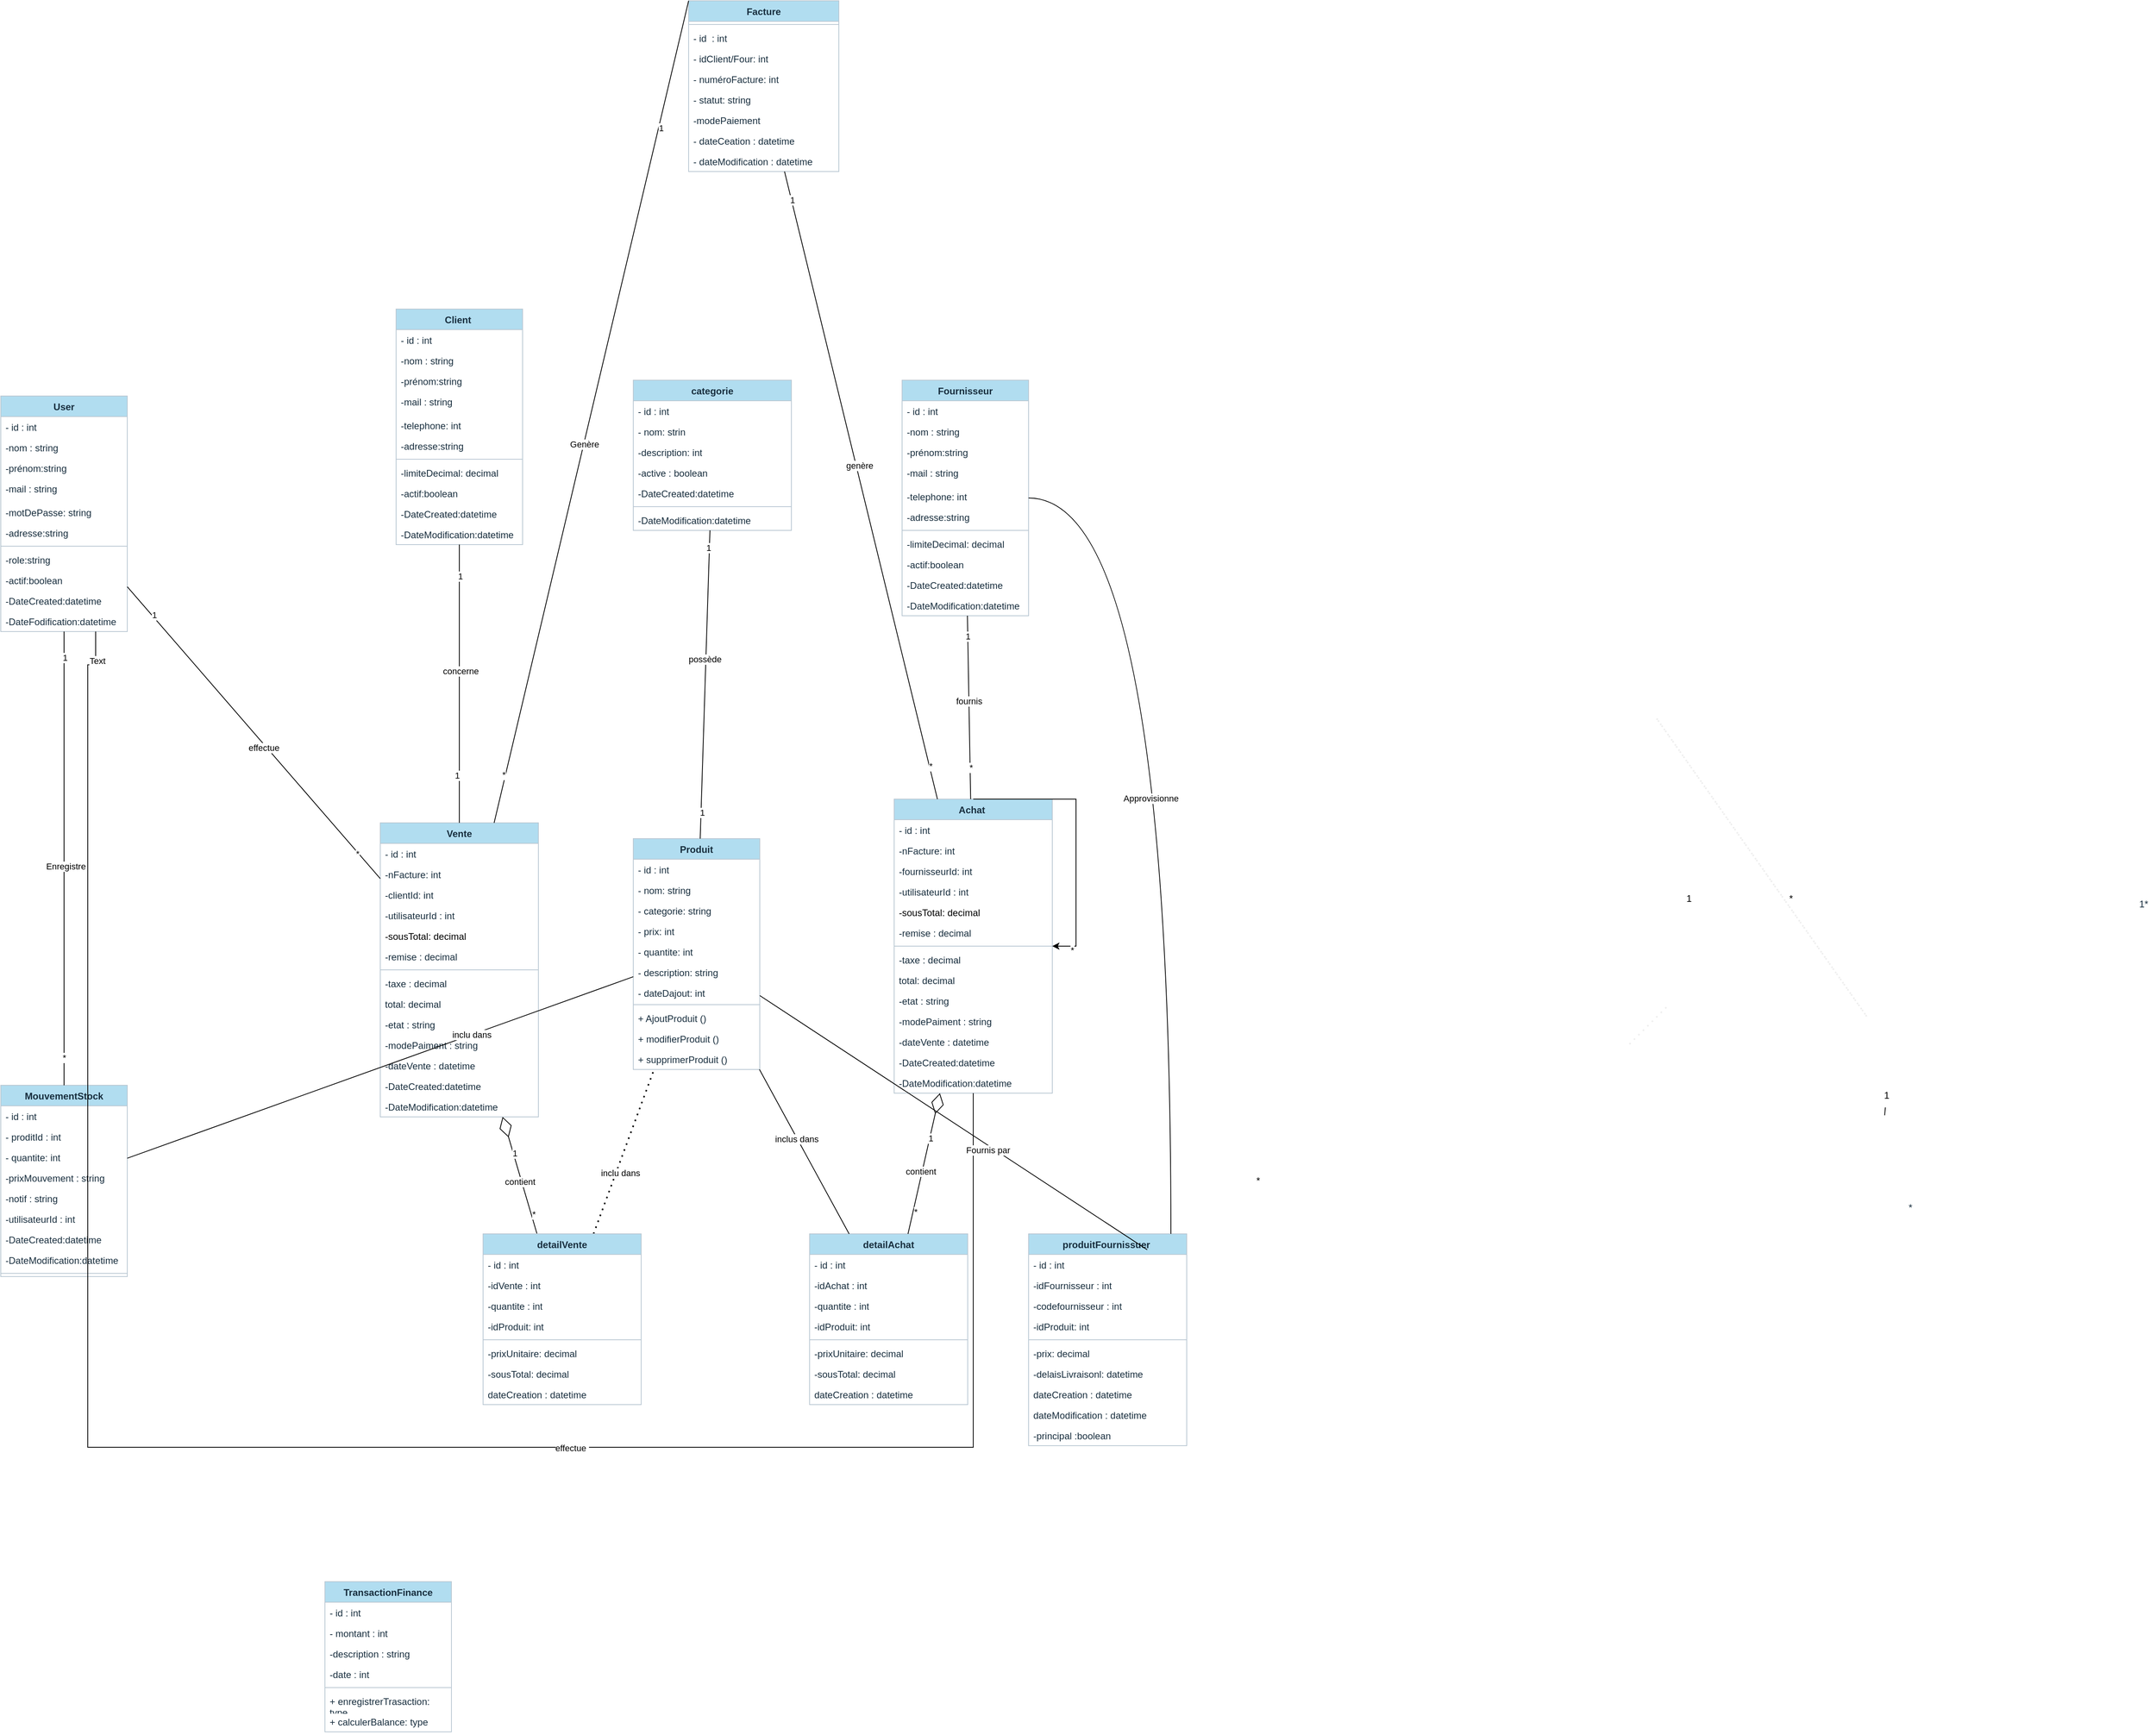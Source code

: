 <mxfile version="27.0.9">
  <diagram name="Page-1" id="ztpDUDYoL5sJgYmvHeUs">
    <mxGraphModel dx="3982" dy="2090" grid="1" gridSize="10" guides="1" tooltips="1" connect="1" arrows="1" fold="1" page="1" pageScale="1" pageWidth="827" pageHeight="1169" math="0" shadow="0">
      <root>
        <mxCell id="0" />
        <mxCell id="1" parent="0" />
        <mxCell id="A3bRSgXWOP4u6khg9gSs-5" value="TransactionFinance" style="swimlane;fontStyle=1;align=center;verticalAlign=top;childLayout=stackLayout;horizontal=1;startSize=26;horizontalStack=0;resizeParent=1;resizeParentMax=0;resizeLast=0;collapsible=1;marginBottom=0;whiteSpace=wrap;html=1;labelBackgroundColor=none;fillColor=#B1DDF0;strokeColor=#BAC8D3;fontColor=#182E3E;" parent="1" vertex="1">
          <mxGeometry x="-1440" y="1010" width="160" height="190" as="geometry" />
        </mxCell>
        <mxCell id="A3bRSgXWOP4u6khg9gSs-6" value="- id : int&amp;nbsp;" style="text;strokeColor=none;fillColor=none;align=left;verticalAlign=top;spacingLeft=4;spacingRight=4;overflow=hidden;rotatable=0;points=[[0,0.5],[1,0.5]];portConstraint=eastwest;whiteSpace=wrap;html=1;labelBackgroundColor=none;fontColor=#182E3E;" parent="A3bRSgXWOP4u6khg9gSs-5" vertex="1">
          <mxGeometry y="26" width="160" height="26" as="geometry" />
        </mxCell>
        <mxCell id="A3bRSgXWOP4u6khg9gSs-45" value="- montant : int&amp;nbsp;" style="text;strokeColor=none;fillColor=none;align=left;verticalAlign=top;spacingLeft=4;spacingRight=4;overflow=hidden;rotatable=0;points=[[0,0.5],[1,0.5]];portConstraint=eastwest;whiteSpace=wrap;html=1;labelBackgroundColor=none;fontColor=#182E3E;" parent="A3bRSgXWOP4u6khg9gSs-5" vertex="1">
          <mxGeometry y="52" width="160" height="26" as="geometry" />
        </mxCell>
        <mxCell id="A3bRSgXWOP4u6khg9gSs-46" value="-description : string&amp;nbsp;" style="text;strokeColor=none;fillColor=none;align=left;verticalAlign=top;spacingLeft=4;spacingRight=4;overflow=hidden;rotatable=0;points=[[0,0.5],[1,0.5]];portConstraint=eastwest;whiteSpace=wrap;html=1;labelBackgroundColor=none;fontColor=#182E3E;" parent="A3bRSgXWOP4u6khg9gSs-5" vertex="1">
          <mxGeometry y="78" width="160" height="26" as="geometry" />
        </mxCell>
        <mxCell id="A3bRSgXWOP4u6khg9gSs-47" value="-date : int&amp;nbsp;" style="text;strokeColor=none;fillColor=none;align=left;verticalAlign=top;spacingLeft=4;spacingRight=4;overflow=hidden;rotatable=0;points=[[0,0.5],[1,0.5]];portConstraint=eastwest;whiteSpace=wrap;html=1;labelBackgroundColor=none;fontColor=#182E3E;" parent="A3bRSgXWOP4u6khg9gSs-5" vertex="1">
          <mxGeometry y="104" width="160" height="26" as="geometry" />
        </mxCell>
        <mxCell id="A3bRSgXWOP4u6khg9gSs-7" value="" style="line;strokeWidth=1;fillColor=none;align=left;verticalAlign=middle;spacingTop=-1;spacingLeft=3;spacingRight=3;rotatable=0;labelPosition=right;points=[];portConstraint=eastwest;strokeColor=#BAC8D3;labelBackgroundColor=none;fontColor=#182E3E;" parent="A3bRSgXWOP4u6khg9gSs-5" vertex="1">
          <mxGeometry y="130" width="160" height="8" as="geometry" />
        </mxCell>
        <mxCell id="A3bRSgXWOP4u6khg9gSs-8" value="+ enregistrerTrasaction: type" style="text;strokeColor=none;fillColor=none;align=left;verticalAlign=top;spacingLeft=4;spacingRight=4;overflow=hidden;rotatable=0;points=[[0,0.5],[1,0.5]];portConstraint=eastwest;whiteSpace=wrap;html=1;labelBackgroundColor=none;fontColor=#182E3E;" parent="A3bRSgXWOP4u6khg9gSs-5" vertex="1">
          <mxGeometry y="138" width="160" height="26" as="geometry" />
        </mxCell>
        <mxCell id="A3bRSgXWOP4u6khg9gSs-138" value="+ calculerBalance: type" style="text;strokeColor=none;fillColor=none;align=left;verticalAlign=top;spacingLeft=4;spacingRight=4;overflow=hidden;rotatable=0;points=[[0,0.5],[1,0.5]];portConstraint=eastwest;whiteSpace=wrap;html=1;labelBackgroundColor=none;fontColor=#182E3E;" parent="A3bRSgXWOP4u6khg9gSs-5" vertex="1">
          <mxGeometry y="164" width="160" height="26" as="geometry" />
        </mxCell>
        <mxCell id="A3bRSgXWOP4u6khg9gSs-67" value="Facture" style="swimlane;fontStyle=1;align=center;verticalAlign=top;childLayout=stackLayout;horizontal=1;startSize=26;horizontalStack=0;resizeParent=1;resizeParentMax=0;resizeLast=0;collapsible=1;marginBottom=0;whiteSpace=wrap;html=1;labelBackgroundColor=none;fillColor=#B1DDF0;strokeColor=#BAC8D3;fontColor=#182E3E;" parent="1" vertex="1">
          <mxGeometry x="-980" y="-990" width="190" height="216" as="geometry" />
        </mxCell>
        <mxCell id="A3bRSgXWOP4u6khg9gSs-68" value="" style="line;strokeWidth=1;fillColor=none;align=left;verticalAlign=middle;spacingTop=-1;spacingLeft=3;spacingRight=3;rotatable=0;labelPosition=right;points=[];portConstraint=eastwest;strokeColor=#BAC8D3;labelBackgroundColor=none;fontColor=#182E3E;" parent="A3bRSgXWOP4u6khg9gSs-67" vertex="1">
          <mxGeometry y="26" width="190" height="8" as="geometry" />
        </mxCell>
        <mxCell id="A3bRSgXWOP4u6khg9gSs-69" value="- id&amp;nbsp; : int" style="text;strokeColor=none;fillColor=none;align=left;verticalAlign=top;spacingLeft=4;spacingRight=4;overflow=hidden;rotatable=0;points=[[0,0.5],[1,0.5]];portConstraint=eastwest;whiteSpace=wrap;html=1;labelBackgroundColor=none;fontColor=#182E3E;" parent="A3bRSgXWOP4u6khg9gSs-67" vertex="1">
          <mxGeometry y="34" width="190" height="26" as="geometry" />
        </mxCell>
        <mxCell id="A3bRSgXWOP4u6khg9gSs-70" value="- idClient/Four: int&amp;nbsp;" style="text;strokeColor=none;fillColor=none;align=left;verticalAlign=top;spacingLeft=4;spacingRight=4;overflow=hidden;rotatable=0;points=[[0,0.5],[1,0.5]];portConstraint=eastwest;whiteSpace=wrap;html=1;labelBackgroundColor=none;fontColor=#182E3E;" parent="A3bRSgXWOP4u6khg9gSs-67" vertex="1">
          <mxGeometry y="60" width="190" height="26" as="geometry" />
        </mxCell>
        <mxCell id="A3bRSgXWOP4u6khg9gSs-71" value="- numéroFacture: int" style="text;strokeColor=none;fillColor=none;align=left;verticalAlign=top;spacingLeft=4;spacingRight=4;overflow=hidden;rotatable=0;points=[[0,0.5],[1,0.5]];portConstraint=eastwest;whiteSpace=wrap;html=1;labelBackgroundColor=none;fontColor=#182E3E;" parent="A3bRSgXWOP4u6khg9gSs-67" vertex="1">
          <mxGeometry y="86" width="190" height="26" as="geometry" />
        </mxCell>
        <mxCell id="A3bRSgXWOP4u6khg9gSs-73" value="- statut: string" style="text;strokeColor=none;fillColor=none;align=left;verticalAlign=top;spacingLeft=4;spacingRight=4;overflow=hidden;rotatable=0;points=[[0,0.5],[1,0.5]];portConstraint=eastwest;whiteSpace=wrap;html=1;labelBackgroundColor=none;fontColor=#182E3E;" parent="A3bRSgXWOP4u6khg9gSs-67" vertex="1">
          <mxGeometry y="112" width="190" height="26" as="geometry" />
        </mxCell>
        <mxCell id="A3bRSgXWOP4u6khg9gSs-75" value="-modePaiement&amp;nbsp;" style="text;strokeColor=none;fillColor=none;align=left;verticalAlign=top;spacingLeft=4;spacingRight=4;overflow=hidden;rotatable=0;points=[[0,0.5],[1,0.5]];portConstraint=eastwest;whiteSpace=wrap;html=1;labelBackgroundColor=none;fontColor=#182E3E;" parent="A3bRSgXWOP4u6khg9gSs-67" vertex="1">
          <mxGeometry y="138" width="190" height="26" as="geometry" />
        </mxCell>
        <mxCell id="A3bRSgXWOP4u6khg9gSs-72" value="- dateCeation : datetime" style="text;strokeColor=none;fillColor=none;align=left;verticalAlign=top;spacingLeft=4;spacingRight=4;overflow=hidden;rotatable=0;points=[[0,0.5],[1,0.5]];portConstraint=eastwest;whiteSpace=wrap;html=1;labelBackgroundColor=none;fontColor=#182E3E;" parent="A3bRSgXWOP4u6khg9gSs-67" vertex="1">
          <mxGeometry y="164" width="190" height="26" as="geometry" />
        </mxCell>
        <mxCell id="aLM3ISUx0kHHw4DivJvv-62" value="- dateModification : datetime" style="text;strokeColor=none;fillColor=none;align=left;verticalAlign=top;spacingLeft=4;spacingRight=4;overflow=hidden;rotatable=0;points=[[0,0.5],[1,0.5]];portConstraint=eastwest;whiteSpace=wrap;html=1;labelBackgroundColor=none;fontColor=#182E3E;" parent="A3bRSgXWOP4u6khg9gSs-67" vertex="1">
          <mxGeometry y="190" width="190" height="26" as="geometry" />
        </mxCell>
        <mxCell id="A3bRSgXWOP4u6khg9gSs-96" value="1*" style="text;html=1;align=center;verticalAlign=middle;resizable=0;points=[];autosize=1;strokeColor=none;fillColor=none;fontColor=#182E3E;" parent="1" vertex="1">
          <mxGeometry x="845" y="138" width="30" height="30" as="geometry" />
        </mxCell>
        <mxCell id="A3bRSgXWOP4u6khg9gSs-154" value="" style="endArrow=none;dashed=1;html=1;dashPattern=1 3;strokeWidth=2;rounded=0;strokeColor=#EEEEEE;fontColor=#FFFFFF;" parent="1" edge="1">
          <mxGeometry width="50" height="50" relative="1" as="geometry">
            <mxPoint x="210" y="330" as="sourcePoint" />
            <mxPoint x="260" y="280" as="targetPoint" />
          </mxGeometry>
        </mxCell>
        <mxCell id="A3bRSgXWOP4u6khg9gSs-157" value="" style="endArrow=none;dashed=1;html=1;dashPattern=1 3;strokeWidth=2;rounded=0;strokeColor=#EEEEEE;fontColor=#FFFFFF;" parent="1" edge="1">
          <mxGeometry width="50" height="50" relative="1" as="geometry">
            <mxPoint x="510" y="294.776" as="sourcePoint" />
            <mxPoint x="244.445" y="-82" as="targetPoint" />
          </mxGeometry>
        </mxCell>
        <mxCell id="A3bRSgXWOP4u6khg9gSs-158" value="" style="endArrow=none;dashed=1;html=1;dashPattern=1 3;strokeWidth=2;rounded=0;strokeColor=#EEEEEE;fontColor=#FFFFFF;" parent="1" edge="1">
          <mxGeometry width="50" height="50" relative="1" as="geometry">
            <mxPoint x="244.445" y="-82" as="sourcePoint" />
            <mxPoint x="510" y="294.776" as="targetPoint" />
          </mxGeometry>
        </mxCell>
        <mxCell id="A3bRSgXWOP4u6khg9gSs-163" value="*" style="text;html=1;align=center;verticalAlign=middle;resizable=0;points=[];autosize=1;strokeColor=none;fillColor=none;fontColor=#182E3E;" parent="1" vertex="1">
          <mxGeometry x="550" y="522" width="30" height="30" as="geometry" />
        </mxCell>
        <mxCell id="13GEtDNu-FrpOsXIWH2z-1" value="User" style="swimlane;fontStyle=1;align=center;verticalAlign=top;childLayout=stackLayout;horizontal=1;startSize=26;horizontalStack=0;resizeParent=1;resizeParentMax=0;resizeLast=0;collapsible=1;marginBottom=0;whiteSpace=wrap;html=1;labelBackgroundColor=none;fillColor=#B1DDF0;strokeColor=#BAC8D3;fontColor=#182E3E;" parent="1" vertex="1">
          <mxGeometry x="-1850" y="-490" width="160" height="298" as="geometry" />
        </mxCell>
        <mxCell id="13GEtDNu-FrpOsXIWH2z-2" value="- id : int&amp;nbsp;" style="text;strokeColor=none;fillColor=none;align=left;verticalAlign=top;spacingLeft=4;spacingRight=4;overflow=hidden;rotatable=0;points=[[0,0.5],[1,0.5]];portConstraint=eastwest;whiteSpace=wrap;html=1;labelBackgroundColor=none;fontColor=#182E3E;" parent="13GEtDNu-FrpOsXIWH2z-1" vertex="1">
          <mxGeometry y="26" width="160" height="26" as="geometry" />
        </mxCell>
        <mxCell id="13GEtDNu-FrpOsXIWH2z-3" value="-nom : string&amp;nbsp;" style="text;strokeColor=none;fillColor=none;align=left;verticalAlign=top;spacingLeft=4;spacingRight=4;overflow=hidden;rotatable=0;points=[[0,0.5],[1,0.5]];portConstraint=eastwest;whiteSpace=wrap;html=1;labelBackgroundColor=none;fontColor=#182E3E;" parent="13GEtDNu-FrpOsXIWH2z-1" vertex="1">
          <mxGeometry y="52" width="160" height="26" as="geometry" />
        </mxCell>
        <mxCell id="MkWKZuoyH6R593g4IMNY-1" value="-prénom:string&amp;nbsp;" style="text;strokeColor=none;fillColor=none;align=left;verticalAlign=top;spacingLeft=4;spacingRight=4;overflow=hidden;rotatable=0;points=[[0,0.5],[1,0.5]];portConstraint=eastwest;whiteSpace=wrap;html=1;labelBackgroundColor=none;fontColor=#182E3E;" parent="13GEtDNu-FrpOsXIWH2z-1" vertex="1">
          <mxGeometry y="78" width="160" height="26" as="geometry" />
        </mxCell>
        <mxCell id="13GEtDNu-FrpOsXIWH2z-4" value="-mail : string" style="text;strokeColor=none;fillColor=none;align=left;verticalAlign=top;spacingLeft=4;spacingRight=4;overflow=hidden;rotatable=0;points=[[0,0.5],[1,0.5]];portConstraint=eastwest;whiteSpace=wrap;html=1;labelBackgroundColor=none;fontColor=#182E3E;" parent="13GEtDNu-FrpOsXIWH2z-1" vertex="1">
          <mxGeometry y="104" width="160" height="30" as="geometry" />
        </mxCell>
        <mxCell id="13GEtDNu-FrpOsXIWH2z-5" value="-motDePasse: string" style="text;strokeColor=none;fillColor=none;align=left;verticalAlign=top;spacingLeft=4;spacingRight=4;overflow=hidden;rotatable=0;points=[[0,0.5],[1,0.5]];portConstraint=eastwest;whiteSpace=wrap;html=1;labelBackgroundColor=none;fontColor=#182E3E;" parent="13GEtDNu-FrpOsXIWH2z-1" vertex="1">
          <mxGeometry y="134" width="160" height="26" as="geometry" />
        </mxCell>
        <mxCell id="13GEtDNu-FrpOsXIWH2z-6" value="-adresse:string&amp;nbsp;" style="text;strokeColor=none;fillColor=none;align=left;verticalAlign=top;spacingLeft=4;spacingRight=4;overflow=hidden;rotatable=0;points=[[0,0.5],[1,0.5]];portConstraint=eastwest;whiteSpace=wrap;html=1;labelBackgroundColor=none;fontColor=#182E3E;" parent="13GEtDNu-FrpOsXIWH2z-1" vertex="1">
          <mxGeometry y="160" width="160" height="26" as="geometry" />
        </mxCell>
        <mxCell id="13GEtDNu-FrpOsXIWH2z-7" value="" style="line;strokeWidth=1;fillColor=none;align=left;verticalAlign=middle;spacingTop=-1;spacingLeft=3;spacingRight=3;rotatable=0;labelPosition=right;points=[];portConstraint=eastwest;strokeColor=#BAC8D3;labelBackgroundColor=none;fontColor=#182E3E;" parent="13GEtDNu-FrpOsXIWH2z-1" vertex="1">
          <mxGeometry y="186" width="160" height="8" as="geometry" />
        </mxCell>
        <mxCell id="MkWKZuoyH6R593g4IMNY-2" value="-role:string&amp;nbsp;" style="text;strokeColor=none;fillColor=none;align=left;verticalAlign=top;spacingLeft=4;spacingRight=4;overflow=hidden;rotatable=0;points=[[0,0.5],[1,0.5]];portConstraint=eastwest;whiteSpace=wrap;html=1;labelBackgroundColor=none;fontColor=#182E3E;" parent="13GEtDNu-FrpOsXIWH2z-1" vertex="1">
          <mxGeometry y="194" width="160" height="26" as="geometry" />
        </mxCell>
        <mxCell id="MkWKZuoyH6R593g4IMNY-3" value="-actif:boolean" style="text;strokeColor=none;fillColor=none;align=left;verticalAlign=top;spacingLeft=4;spacingRight=4;overflow=hidden;rotatable=0;points=[[0,0.5],[1,0.5]];portConstraint=eastwest;whiteSpace=wrap;html=1;labelBackgroundColor=none;fontColor=#182E3E;" parent="13GEtDNu-FrpOsXIWH2z-1" vertex="1">
          <mxGeometry y="220" width="160" height="26" as="geometry" />
        </mxCell>
        <mxCell id="MkWKZuoyH6R593g4IMNY-4" value="-DateCreated:datetime&amp;nbsp;" style="text;strokeColor=none;fillColor=none;align=left;verticalAlign=top;spacingLeft=4;spacingRight=4;overflow=hidden;rotatable=0;points=[[0,0.5],[1,0.5]];portConstraint=eastwest;whiteSpace=wrap;html=1;labelBackgroundColor=none;fontColor=#182E3E;" parent="13GEtDNu-FrpOsXIWH2z-1" vertex="1">
          <mxGeometry y="246" width="160" height="26" as="geometry" />
        </mxCell>
        <mxCell id="MkWKZuoyH6R593g4IMNY-5" value="-DateFodification:datetime&amp;nbsp;" style="text;strokeColor=none;fillColor=none;align=left;verticalAlign=top;spacingLeft=4;spacingRight=4;overflow=hidden;rotatable=0;points=[[0,0.5],[1,0.5]];portConstraint=eastwest;whiteSpace=wrap;html=1;labelBackgroundColor=none;fontColor=#182E3E;" parent="13GEtDNu-FrpOsXIWH2z-1" vertex="1">
          <mxGeometry y="272" width="160" height="26" as="geometry" />
        </mxCell>
        <mxCell id="13GEtDNu-FrpOsXIWH2z-26" value="MouvementStock" style="swimlane;fontStyle=1;align=center;verticalAlign=top;childLayout=stackLayout;horizontal=1;startSize=26;horizontalStack=0;resizeParent=1;resizeParentMax=0;resizeLast=0;collapsible=1;marginBottom=0;whiteSpace=wrap;html=1;labelBackgroundColor=none;fillColor=#B1DDF0;strokeColor=#BAC8D3;fontColor=#182E3E;" parent="1" vertex="1">
          <mxGeometry x="-1850" y="382" width="160" height="242" as="geometry" />
        </mxCell>
        <mxCell id="13GEtDNu-FrpOsXIWH2z-27" value="- id : int&amp;nbsp;" style="text;strokeColor=none;fillColor=none;align=left;verticalAlign=top;spacingLeft=4;spacingRight=4;overflow=hidden;rotatable=0;points=[[0,0.5],[1,0.5]];portConstraint=eastwest;whiteSpace=wrap;html=1;labelBackgroundColor=none;fontColor=#182E3E;" parent="13GEtDNu-FrpOsXIWH2z-26" vertex="1">
          <mxGeometry y="26" width="160" height="26" as="geometry" />
        </mxCell>
        <mxCell id="13GEtDNu-FrpOsXIWH2z-28" value="- proditId : int&amp;nbsp;" style="text;strokeColor=none;fillColor=none;align=left;verticalAlign=top;spacingLeft=4;spacingRight=4;overflow=hidden;rotatable=0;points=[[0,0.5],[1,0.5]];portConstraint=eastwest;whiteSpace=wrap;html=1;labelBackgroundColor=none;fontColor=#182E3E;" parent="13GEtDNu-FrpOsXIWH2z-26" vertex="1">
          <mxGeometry y="52" width="160" height="26" as="geometry" />
        </mxCell>
        <mxCell id="13GEtDNu-FrpOsXIWH2z-29" value="- quantite: int&amp;nbsp;&lt;div&gt;&lt;br&gt;&lt;/div&gt;" style="text;strokeColor=none;fillColor=none;align=left;verticalAlign=top;spacingLeft=4;spacingRight=4;overflow=hidden;rotatable=0;points=[[0,0.5],[1,0.5]];portConstraint=eastwest;whiteSpace=wrap;html=1;labelBackgroundColor=none;fontColor=#182E3E;" parent="13GEtDNu-FrpOsXIWH2z-26" vertex="1">
          <mxGeometry y="78" width="160" height="26" as="geometry" />
        </mxCell>
        <mxCell id="13GEtDNu-FrpOsXIWH2z-30" value="-prixMouvement : string&amp;nbsp;" style="text;strokeColor=none;fillColor=none;align=left;verticalAlign=top;spacingLeft=4;spacingRight=4;overflow=hidden;rotatable=0;points=[[0,0.5],[1,0.5]];portConstraint=eastwest;whiteSpace=wrap;html=1;labelBackgroundColor=none;fontColor=#182E3E;" parent="13GEtDNu-FrpOsXIWH2z-26" vertex="1">
          <mxGeometry y="104" width="160" height="26" as="geometry" />
        </mxCell>
        <mxCell id="13GEtDNu-FrpOsXIWH2z-34" value="-notif : string&amp;nbsp;" style="text;strokeColor=none;fillColor=none;align=left;verticalAlign=top;spacingLeft=4;spacingRight=4;overflow=hidden;rotatable=0;points=[[0,0.5],[1,0.5]];portConstraint=eastwest;whiteSpace=wrap;html=1;labelBackgroundColor=none;fontColor=#182E3E;" parent="13GEtDNu-FrpOsXIWH2z-26" vertex="1">
          <mxGeometry y="130" width="160" height="26" as="geometry" />
        </mxCell>
        <mxCell id="MkWKZuoyH6R593g4IMNY-117" value="-utilisateurId : int&amp;nbsp;" style="text;strokeColor=none;fillColor=none;align=left;verticalAlign=top;spacingLeft=4;spacingRight=4;overflow=hidden;rotatable=0;points=[[0,0.5],[1,0.5]];portConstraint=eastwest;whiteSpace=wrap;html=1;labelBackgroundColor=none;fontColor=#182E3E;" parent="13GEtDNu-FrpOsXIWH2z-26" vertex="1">
          <mxGeometry y="156" width="160" height="26" as="geometry" />
        </mxCell>
        <mxCell id="MkWKZuoyH6R593g4IMNY-118" value="-DateCreated:datetime&amp;nbsp;" style="text;strokeColor=none;fillColor=none;align=left;verticalAlign=top;spacingLeft=4;spacingRight=4;overflow=hidden;rotatable=0;points=[[0,0.5],[1,0.5]];portConstraint=eastwest;whiteSpace=wrap;html=1;labelBackgroundColor=none;fontColor=#182E3E;" parent="13GEtDNu-FrpOsXIWH2z-26" vertex="1">
          <mxGeometry y="182" width="160" height="26" as="geometry" />
        </mxCell>
        <mxCell id="MkWKZuoyH6R593g4IMNY-119" value="-DateModification:datetime&amp;nbsp;" style="text;strokeColor=none;fillColor=none;align=left;verticalAlign=top;spacingLeft=4;spacingRight=4;overflow=hidden;rotatable=0;points=[[0,0.5],[1,0.5]];portConstraint=eastwest;whiteSpace=wrap;html=1;labelBackgroundColor=none;fontColor=#182E3E;" parent="13GEtDNu-FrpOsXIWH2z-26" vertex="1">
          <mxGeometry y="208" width="160" height="26" as="geometry" />
        </mxCell>
        <mxCell id="13GEtDNu-FrpOsXIWH2z-31" value="" style="line;strokeWidth=1;fillColor=none;align=left;verticalAlign=middle;spacingTop=-1;spacingLeft=3;spacingRight=3;rotatable=0;labelPosition=right;points=[];portConstraint=eastwest;strokeColor=#BAC8D3;labelBackgroundColor=none;fontColor=#182E3E;" parent="13GEtDNu-FrpOsXIWH2z-26" vertex="1">
          <mxGeometry y="234" width="160" height="8" as="geometry" />
        </mxCell>
        <mxCell id="13GEtDNu-FrpOsXIWH2z-47" value="*" style="text;html=1;align=center;verticalAlign=middle;resizable=0;points=[];autosize=1;strokeColor=none;fillColor=none;" parent="1" vertex="1">
          <mxGeometry x="-275" y="488" width="30" height="30" as="geometry" />
        </mxCell>
        <mxCell id="13GEtDNu-FrpOsXIWH2z-76" value="*" style="text;html=1;align=center;verticalAlign=middle;resizable=0;points=[];autosize=1;strokeColor=none;fillColor=none;" parent="1" vertex="1">
          <mxGeometry x="399" y="131" width="30" height="30" as="geometry" />
        </mxCell>
        <mxCell id="13GEtDNu-FrpOsXIWH2z-77" value="1" style="text;html=1;align=center;verticalAlign=middle;resizable=0;points=[];autosize=1;strokeColor=none;fillColor=none;" parent="1" vertex="1">
          <mxGeometry x="270" y="131" width="30" height="30" as="geometry" />
        </mxCell>
        <mxCell id="13GEtDNu-FrpOsXIWH2z-88" value="" style="endArrow=none;html=1;rounded=0;" parent="1" target="13GEtDNu-FrpOsXIWH2z-41" edge="1">
          <mxGeometry width="50" height="50" relative="1" as="geometry">
            <mxPoint x="532.807" y="420" as="sourcePoint" />
            <mxPoint x="528" y="226" as="targetPoint" />
          </mxGeometry>
        </mxCell>
        <mxCell id="13GEtDNu-FrpOsXIWH2z-41" value="1" style="text;html=1;align=center;verticalAlign=middle;resizable=0;points=[];autosize=1;strokeColor=none;fillColor=none;" parent="1" vertex="1">
          <mxGeometry x="520" y="380" width="30" height="30" as="geometry" />
        </mxCell>
        <mxCell id="MkWKZuoyH6R593g4IMNY-6" value="Client&amp;nbsp;" style="swimlane;fontStyle=1;align=center;verticalAlign=top;childLayout=stackLayout;horizontal=1;startSize=26;horizontalStack=0;resizeParent=1;resizeParentMax=0;resizeLast=0;collapsible=1;marginBottom=0;whiteSpace=wrap;html=1;labelBackgroundColor=none;fillColor=#B1DDF0;strokeColor=#BAC8D3;fontColor=#182E3E;" parent="1" vertex="1">
          <mxGeometry x="-1350" y="-600" width="160" height="298" as="geometry" />
        </mxCell>
        <mxCell id="MkWKZuoyH6R593g4IMNY-7" value="- id : int&amp;nbsp;" style="text;strokeColor=none;fillColor=none;align=left;verticalAlign=top;spacingLeft=4;spacingRight=4;overflow=hidden;rotatable=0;points=[[0,0.5],[1,0.5]];portConstraint=eastwest;whiteSpace=wrap;html=1;labelBackgroundColor=none;fontColor=#182E3E;" parent="MkWKZuoyH6R593g4IMNY-6" vertex="1">
          <mxGeometry y="26" width="160" height="26" as="geometry" />
        </mxCell>
        <mxCell id="MkWKZuoyH6R593g4IMNY-8" value="-nom : string&amp;nbsp;" style="text;strokeColor=none;fillColor=none;align=left;verticalAlign=top;spacingLeft=4;spacingRight=4;overflow=hidden;rotatable=0;points=[[0,0.5],[1,0.5]];portConstraint=eastwest;whiteSpace=wrap;html=1;labelBackgroundColor=none;fontColor=#182E3E;" parent="MkWKZuoyH6R593g4IMNY-6" vertex="1">
          <mxGeometry y="52" width="160" height="26" as="geometry" />
        </mxCell>
        <mxCell id="MkWKZuoyH6R593g4IMNY-9" value="-prénom:string&amp;nbsp;" style="text;strokeColor=none;fillColor=none;align=left;verticalAlign=top;spacingLeft=4;spacingRight=4;overflow=hidden;rotatable=0;points=[[0,0.5],[1,0.5]];portConstraint=eastwest;whiteSpace=wrap;html=1;labelBackgroundColor=none;fontColor=#182E3E;" parent="MkWKZuoyH6R593g4IMNY-6" vertex="1">
          <mxGeometry y="78" width="160" height="26" as="geometry" />
        </mxCell>
        <mxCell id="MkWKZuoyH6R593g4IMNY-10" value="-mail : string" style="text;strokeColor=none;fillColor=none;align=left;verticalAlign=top;spacingLeft=4;spacingRight=4;overflow=hidden;rotatable=0;points=[[0,0.5],[1,0.5]];portConstraint=eastwest;whiteSpace=wrap;html=1;labelBackgroundColor=none;fontColor=#182E3E;" parent="MkWKZuoyH6R593g4IMNY-6" vertex="1">
          <mxGeometry y="104" width="160" height="30" as="geometry" />
        </mxCell>
        <mxCell id="MkWKZuoyH6R593g4IMNY-11" value="-telephone: int" style="text;strokeColor=none;fillColor=none;align=left;verticalAlign=top;spacingLeft=4;spacingRight=4;overflow=hidden;rotatable=0;points=[[0,0.5],[1,0.5]];portConstraint=eastwest;whiteSpace=wrap;html=1;labelBackgroundColor=none;fontColor=#182E3E;" parent="MkWKZuoyH6R593g4IMNY-6" vertex="1">
          <mxGeometry y="134" width="160" height="26" as="geometry" />
        </mxCell>
        <mxCell id="MkWKZuoyH6R593g4IMNY-12" value="-adresse:string&amp;nbsp;" style="text;strokeColor=none;fillColor=none;align=left;verticalAlign=top;spacingLeft=4;spacingRight=4;overflow=hidden;rotatable=0;points=[[0,0.5],[1,0.5]];portConstraint=eastwest;whiteSpace=wrap;html=1;labelBackgroundColor=none;fontColor=#182E3E;" parent="MkWKZuoyH6R593g4IMNY-6" vertex="1">
          <mxGeometry y="160" width="160" height="26" as="geometry" />
        </mxCell>
        <mxCell id="MkWKZuoyH6R593g4IMNY-13" value="" style="line;strokeWidth=1;fillColor=none;align=left;verticalAlign=middle;spacingTop=-1;spacingLeft=3;spacingRight=3;rotatable=0;labelPosition=right;points=[];portConstraint=eastwest;strokeColor=#BAC8D3;labelBackgroundColor=none;fontColor=#182E3E;" parent="MkWKZuoyH6R593g4IMNY-6" vertex="1">
          <mxGeometry y="186" width="160" height="8" as="geometry" />
        </mxCell>
        <mxCell id="MkWKZuoyH6R593g4IMNY-14" value="-limiteDecimal: decimal" style="text;strokeColor=none;fillColor=none;align=left;verticalAlign=top;spacingLeft=4;spacingRight=4;overflow=hidden;rotatable=0;points=[[0,0.5],[1,0.5]];portConstraint=eastwest;whiteSpace=wrap;html=1;labelBackgroundColor=none;fontColor=#182E3E;" parent="MkWKZuoyH6R593g4IMNY-6" vertex="1">
          <mxGeometry y="194" width="160" height="26" as="geometry" />
        </mxCell>
        <mxCell id="MkWKZuoyH6R593g4IMNY-15" value="-actif:boolean" style="text;strokeColor=none;fillColor=none;align=left;verticalAlign=top;spacingLeft=4;spacingRight=4;overflow=hidden;rotatable=0;points=[[0,0.5],[1,0.5]];portConstraint=eastwest;whiteSpace=wrap;html=1;labelBackgroundColor=none;fontColor=#182E3E;" parent="MkWKZuoyH6R593g4IMNY-6" vertex="1">
          <mxGeometry y="220" width="160" height="26" as="geometry" />
        </mxCell>
        <mxCell id="MkWKZuoyH6R593g4IMNY-16" value="-DateCreated:datetime&amp;nbsp;" style="text;strokeColor=none;fillColor=none;align=left;verticalAlign=top;spacingLeft=4;spacingRight=4;overflow=hidden;rotatable=0;points=[[0,0.5],[1,0.5]];portConstraint=eastwest;whiteSpace=wrap;html=1;labelBackgroundColor=none;fontColor=#182E3E;" parent="MkWKZuoyH6R593g4IMNY-6" vertex="1">
          <mxGeometry y="246" width="160" height="26" as="geometry" />
        </mxCell>
        <mxCell id="MkWKZuoyH6R593g4IMNY-17" value="-DateModification:datetime&amp;nbsp;" style="text;strokeColor=none;fillColor=none;align=left;verticalAlign=top;spacingLeft=4;spacingRight=4;overflow=hidden;rotatable=0;points=[[0,0.5],[1,0.5]];portConstraint=eastwest;whiteSpace=wrap;html=1;labelBackgroundColor=none;fontColor=#182E3E;" parent="MkWKZuoyH6R593g4IMNY-6" vertex="1">
          <mxGeometry y="272" width="160" height="26" as="geometry" />
        </mxCell>
        <mxCell id="MkWKZuoyH6R593g4IMNY-26" value="Vente" style="swimlane;fontStyle=1;align=center;verticalAlign=top;childLayout=stackLayout;horizontal=1;startSize=26;horizontalStack=0;resizeParent=1;resizeParentMax=0;resizeLast=0;collapsible=1;marginBottom=0;whiteSpace=wrap;html=1;labelBackgroundColor=none;fillColor=#B1DDF0;strokeColor=#BAC8D3;fontColor=#182E3E;" parent="1" vertex="1">
          <mxGeometry x="-1370" y="50" width="200" height="372" as="geometry" />
        </mxCell>
        <mxCell id="MkWKZuoyH6R593g4IMNY-27" value="- id : int&amp;nbsp;" style="text;strokeColor=none;fillColor=none;align=left;verticalAlign=top;spacingLeft=4;spacingRight=4;overflow=hidden;rotatable=0;points=[[0,0.5],[1,0.5]];portConstraint=eastwest;whiteSpace=wrap;html=1;labelBackgroundColor=none;fontColor=#182E3E;" parent="MkWKZuoyH6R593g4IMNY-26" vertex="1">
          <mxGeometry y="26" width="200" height="26" as="geometry" />
        </mxCell>
        <mxCell id="MkWKZuoyH6R593g4IMNY-28" value="-nFacture: int" style="text;strokeColor=none;fillColor=none;align=left;verticalAlign=top;spacingLeft=4;spacingRight=4;overflow=hidden;rotatable=0;points=[[0,0.5],[1,0.5]];portConstraint=eastwest;whiteSpace=wrap;html=1;labelBackgroundColor=none;fontColor=#182E3E;" parent="MkWKZuoyH6R593g4IMNY-26" vertex="1">
          <mxGeometry y="52" width="200" height="26" as="geometry" />
        </mxCell>
        <mxCell id="MkWKZuoyH6R593g4IMNY-29" value="-clientId: int" style="text;strokeColor=none;fillColor=none;align=left;verticalAlign=top;spacingLeft=4;spacingRight=4;overflow=hidden;rotatable=0;points=[[0,0.5],[1,0.5]];portConstraint=eastwest;whiteSpace=wrap;html=1;labelBackgroundColor=none;fontColor=#182E3E;" parent="MkWKZuoyH6R593g4IMNY-26" vertex="1">
          <mxGeometry y="78" width="200" height="26" as="geometry" />
        </mxCell>
        <mxCell id="MkWKZuoyH6R593g4IMNY-30" value="-utilisateurId : int&amp;nbsp;" style="text;strokeColor=none;fillColor=none;align=left;verticalAlign=top;spacingLeft=4;spacingRight=4;overflow=hidden;rotatable=0;points=[[0,0.5],[1,0.5]];portConstraint=eastwest;whiteSpace=wrap;html=1;labelBackgroundColor=none;fontColor=#182E3E;" parent="MkWKZuoyH6R593g4IMNY-26" vertex="1">
          <mxGeometry y="104" width="200" height="26" as="geometry" />
        </mxCell>
        <mxCell id="MkWKZuoyH6R593g4IMNY-31" value="&lt;span style=&quot;color: rgb(0, 0, 0);&quot;&gt;-sousTotal: decimal&lt;/span&gt;" style="text;strokeColor=none;fillColor=none;align=left;verticalAlign=top;spacingLeft=4;spacingRight=4;overflow=hidden;rotatable=0;points=[[0,0.5],[1,0.5]];portConstraint=eastwest;whiteSpace=wrap;html=1;labelBackgroundColor=none;fontColor=#182E3E;" parent="MkWKZuoyH6R593g4IMNY-26" vertex="1">
          <mxGeometry y="130" width="200" height="26" as="geometry" />
        </mxCell>
        <mxCell id="MkWKZuoyH6R593g4IMNY-32" value="-remise : decimal" style="text;strokeColor=none;fillColor=none;align=left;verticalAlign=top;spacingLeft=4;spacingRight=4;overflow=hidden;rotatable=0;points=[[0,0.5],[1,0.5]];portConstraint=eastwest;whiteSpace=wrap;html=1;labelBackgroundColor=none;fontColor=#182E3E;" parent="MkWKZuoyH6R593g4IMNY-26" vertex="1">
          <mxGeometry y="156" width="200" height="26" as="geometry" />
        </mxCell>
        <mxCell id="MkWKZuoyH6R593g4IMNY-33" value="" style="line;strokeWidth=1;fillColor=none;align=left;verticalAlign=middle;spacingTop=-1;spacingLeft=3;spacingRight=3;rotatable=0;labelPosition=right;points=[];portConstraint=eastwest;strokeColor=#BAC8D3;labelBackgroundColor=none;fontColor=#182E3E;" parent="MkWKZuoyH6R593g4IMNY-26" vertex="1">
          <mxGeometry y="182" width="200" height="8" as="geometry" />
        </mxCell>
        <mxCell id="MkWKZuoyH6R593g4IMNY-34" value="-taxe : decimal" style="text;strokeColor=none;fillColor=none;align=left;verticalAlign=top;spacingLeft=4;spacingRight=4;overflow=hidden;rotatable=0;points=[[0,0.5],[1,0.5]];portConstraint=eastwest;whiteSpace=wrap;html=1;labelBackgroundColor=none;fontColor=#182E3E;" parent="MkWKZuoyH6R593g4IMNY-26" vertex="1">
          <mxGeometry y="190" width="200" height="26" as="geometry" />
        </mxCell>
        <mxCell id="MkWKZuoyH6R593g4IMNY-35" value="total: decimal&amp;nbsp;" style="text;strokeColor=none;fillColor=none;align=left;verticalAlign=top;spacingLeft=4;spacingRight=4;overflow=hidden;rotatable=0;points=[[0,0.5],[1,0.5]];portConstraint=eastwest;whiteSpace=wrap;html=1;labelBackgroundColor=none;fontColor=#182E3E;" parent="MkWKZuoyH6R593g4IMNY-26" vertex="1">
          <mxGeometry y="216" width="200" height="26" as="geometry" />
        </mxCell>
        <mxCell id="MkWKZuoyH6R593g4IMNY-36" value="-etat : string" style="text;strokeColor=none;fillColor=none;align=left;verticalAlign=top;spacingLeft=4;spacingRight=4;overflow=hidden;rotatable=0;points=[[0,0.5],[1,0.5]];portConstraint=eastwest;whiteSpace=wrap;html=1;labelBackgroundColor=none;fontColor=#182E3E;" parent="MkWKZuoyH6R593g4IMNY-26" vertex="1">
          <mxGeometry y="242" width="200" height="26" as="geometry" />
        </mxCell>
        <mxCell id="MkWKZuoyH6R593g4IMNY-37" value="-modePaiment : string&amp;nbsp;" style="text;strokeColor=none;fillColor=none;align=left;verticalAlign=top;spacingLeft=4;spacingRight=4;overflow=hidden;rotatable=0;points=[[0,0.5],[1,0.5]];portConstraint=eastwest;whiteSpace=wrap;html=1;labelBackgroundColor=none;fontColor=#182E3E;" parent="MkWKZuoyH6R593g4IMNY-26" vertex="1">
          <mxGeometry y="268" width="200" height="26" as="geometry" />
        </mxCell>
        <mxCell id="MkWKZuoyH6R593g4IMNY-38" value="-dateVente : datetime" style="text;strokeColor=none;fillColor=none;align=left;verticalAlign=top;spacingLeft=4;spacingRight=4;overflow=hidden;rotatable=0;points=[[0,0.5],[1,0.5]];portConstraint=eastwest;whiteSpace=wrap;html=1;labelBackgroundColor=none;fontColor=#182E3E;" parent="MkWKZuoyH6R593g4IMNY-26" vertex="1">
          <mxGeometry y="294" width="200" height="26" as="geometry" />
        </mxCell>
        <mxCell id="MkWKZuoyH6R593g4IMNY-40" value="-DateCreated:datetime&amp;nbsp;" style="text;strokeColor=none;fillColor=none;align=left;verticalAlign=top;spacingLeft=4;spacingRight=4;overflow=hidden;rotatable=0;points=[[0,0.5],[1,0.5]];portConstraint=eastwest;whiteSpace=wrap;html=1;labelBackgroundColor=none;fontColor=#182E3E;" parent="MkWKZuoyH6R593g4IMNY-26" vertex="1">
          <mxGeometry y="320" width="200" height="26" as="geometry" />
        </mxCell>
        <mxCell id="MkWKZuoyH6R593g4IMNY-41" value="-DateModification:datetime&amp;nbsp;" style="text;strokeColor=none;fillColor=none;align=left;verticalAlign=top;spacingLeft=4;spacingRight=4;overflow=hidden;rotatable=0;points=[[0,0.5],[1,0.5]];portConstraint=eastwest;whiteSpace=wrap;html=1;labelBackgroundColor=none;fontColor=#182E3E;" parent="MkWKZuoyH6R593g4IMNY-26" vertex="1">
          <mxGeometry y="346" width="200" height="26" as="geometry" />
        </mxCell>
        <mxCell id="MkWKZuoyH6R593g4IMNY-42" value="" style="endArrow=none;html=1;rounded=0;" parent="1" source="MkWKZuoyH6R593g4IMNY-26" target="MkWKZuoyH6R593g4IMNY-6" edge="1">
          <mxGeometry width="50" height="50" relative="1" as="geometry">
            <mxPoint x="-940" y="200" as="sourcePoint" />
            <mxPoint x="-890" y="150" as="targetPoint" />
          </mxGeometry>
        </mxCell>
        <mxCell id="MkWKZuoyH6R593g4IMNY-45" value="1" style="edgeLabel;html=1;align=center;verticalAlign=middle;resizable=0;points=[];" parent="MkWKZuoyH6R593g4IMNY-42" vertex="1" connectable="0">
          <mxGeometry x="-0.655" y="-5" relative="1" as="geometry">
            <mxPoint x="-8" as="offset" />
          </mxGeometry>
        </mxCell>
        <mxCell id="kWG55uq0Vs77yS-Q4Dxp-3" value="concerne&amp;nbsp;" style="edgeLabel;html=1;align=center;verticalAlign=middle;resizable=0;points=[];" vertex="1" connectable="0" parent="MkWKZuoyH6R593g4IMNY-42">
          <mxGeometry x="0.095" y="-3" relative="1" as="geometry">
            <mxPoint as="offset" />
          </mxGeometry>
        </mxCell>
        <mxCell id="kWG55uq0Vs77yS-Q4Dxp-12" value="1" style="edgeLabel;html=1;align=center;verticalAlign=middle;resizable=0;points=[];" vertex="1" connectable="0" parent="MkWKZuoyH6R593g4IMNY-42">
          <mxGeometry x="0.776" y="-1" relative="1" as="geometry">
            <mxPoint as="offset" />
          </mxGeometry>
        </mxCell>
        <mxCell id="MkWKZuoyH6R593g4IMNY-46" value="" style="endArrow=none;html=1;rounded=0;" parent="1" source="MkWKZuoyH6R593g4IMNY-26" target="13GEtDNu-FrpOsXIWH2z-1" edge="1">
          <mxGeometry width="50" height="50" relative="1" as="geometry">
            <mxPoint x="-940" y="40" as="sourcePoint" />
            <mxPoint x="-890" y="-10" as="targetPoint" />
          </mxGeometry>
        </mxCell>
        <mxCell id="MkWKZuoyH6R593g4IMNY-47" value="effectue&amp;nbsp;" style="edgeLabel;html=1;align=center;verticalAlign=middle;resizable=0;points=[];" parent="MkWKZuoyH6R593g4IMNY-46" vertex="1" connectable="0">
          <mxGeometry x="-0.094" y="1" relative="1" as="geometry">
            <mxPoint y="1" as="offset" />
          </mxGeometry>
        </mxCell>
        <mxCell id="MkWKZuoyH6R593g4IMNY-48" value="*" style="edgeLabel;html=1;align=center;verticalAlign=middle;resizable=0;points=[];" parent="MkWKZuoyH6R593g4IMNY-46" vertex="1" connectable="0">
          <mxGeometry x="-0.828" y="2" relative="1" as="geometry">
            <mxPoint y="-1" as="offset" />
          </mxGeometry>
        </mxCell>
        <mxCell id="MkWKZuoyH6R593g4IMNY-49" value="1" style="edgeLabel;html=1;align=center;verticalAlign=middle;resizable=0;points=[];" parent="MkWKZuoyH6R593g4IMNY-46" vertex="1" connectable="0">
          <mxGeometry x="0.801" y="-2" relative="1" as="geometry">
            <mxPoint as="offset" />
          </mxGeometry>
        </mxCell>
        <mxCell id="MkWKZuoyH6R593g4IMNY-50" value="Achat&amp;nbsp;" style="swimlane;fontStyle=1;align=center;verticalAlign=top;childLayout=stackLayout;horizontal=1;startSize=26;horizontalStack=0;resizeParent=1;resizeParentMax=0;resizeLast=0;collapsible=1;marginBottom=0;whiteSpace=wrap;html=1;labelBackgroundColor=none;fillColor=#B1DDF0;strokeColor=#BAC8D3;fontColor=#182E3E;" parent="1" vertex="1">
          <mxGeometry x="-720" y="20" width="200" height="372" as="geometry" />
        </mxCell>
        <mxCell id="MkWKZuoyH6R593g4IMNY-51" value="- id : int&amp;nbsp;" style="text;strokeColor=none;fillColor=none;align=left;verticalAlign=top;spacingLeft=4;spacingRight=4;overflow=hidden;rotatable=0;points=[[0,0.5],[1,0.5]];portConstraint=eastwest;whiteSpace=wrap;html=1;labelBackgroundColor=none;fontColor=#182E3E;" parent="MkWKZuoyH6R593g4IMNY-50" vertex="1">
          <mxGeometry y="26" width="200" height="26" as="geometry" />
        </mxCell>
        <mxCell id="MkWKZuoyH6R593g4IMNY-52" value="-nFacture: int" style="text;strokeColor=none;fillColor=none;align=left;verticalAlign=top;spacingLeft=4;spacingRight=4;overflow=hidden;rotatable=0;points=[[0,0.5],[1,0.5]];portConstraint=eastwest;whiteSpace=wrap;html=1;labelBackgroundColor=none;fontColor=#182E3E;" parent="MkWKZuoyH6R593g4IMNY-50" vertex="1">
          <mxGeometry y="52" width="200" height="26" as="geometry" />
        </mxCell>
        <mxCell id="MkWKZuoyH6R593g4IMNY-53" value="-fournisseurId: int" style="text;strokeColor=none;fillColor=none;align=left;verticalAlign=top;spacingLeft=4;spacingRight=4;overflow=hidden;rotatable=0;points=[[0,0.5],[1,0.5]];portConstraint=eastwest;whiteSpace=wrap;html=1;labelBackgroundColor=none;fontColor=#182E3E;" parent="MkWKZuoyH6R593g4IMNY-50" vertex="1">
          <mxGeometry y="78" width="200" height="26" as="geometry" />
        </mxCell>
        <mxCell id="MkWKZuoyH6R593g4IMNY-54" value="-utilisateurId : int&amp;nbsp;" style="text;strokeColor=none;fillColor=none;align=left;verticalAlign=top;spacingLeft=4;spacingRight=4;overflow=hidden;rotatable=0;points=[[0,0.5],[1,0.5]];portConstraint=eastwest;whiteSpace=wrap;html=1;labelBackgroundColor=none;fontColor=#182E3E;" parent="MkWKZuoyH6R593g4IMNY-50" vertex="1">
          <mxGeometry y="104" width="200" height="26" as="geometry" />
        </mxCell>
        <mxCell id="MkWKZuoyH6R593g4IMNY-55" value="&lt;span style=&quot;color: rgb(0, 0, 0);&quot;&gt;-sousTotal: decimal&lt;/span&gt;" style="text;strokeColor=none;fillColor=none;align=left;verticalAlign=top;spacingLeft=4;spacingRight=4;overflow=hidden;rotatable=0;points=[[0,0.5],[1,0.5]];portConstraint=eastwest;whiteSpace=wrap;html=1;labelBackgroundColor=none;fontColor=#182E3E;" parent="MkWKZuoyH6R593g4IMNY-50" vertex="1">
          <mxGeometry y="130" width="200" height="26" as="geometry" />
        </mxCell>
        <mxCell id="MkWKZuoyH6R593g4IMNY-56" value="-remise : decimal" style="text;strokeColor=none;fillColor=none;align=left;verticalAlign=top;spacingLeft=4;spacingRight=4;overflow=hidden;rotatable=0;points=[[0,0.5],[1,0.5]];portConstraint=eastwest;whiteSpace=wrap;html=1;labelBackgroundColor=none;fontColor=#182E3E;" parent="MkWKZuoyH6R593g4IMNY-50" vertex="1">
          <mxGeometry y="156" width="200" height="26" as="geometry" />
        </mxCell>
        <mxCell id="MkWKZuoyH6R593g4IMNY-57" value="" style="line;strokeWidth=1;fillColor=none;align=left;verticalAlign=middle;spacingTop=-1;spacingLeft=3;spacingRight=3;rotatable=0;labelPosition=right;points=[];portConstraint=eastwest;strokeColor=#BAC8D3;labelBackgroundColor=none;fontColor=#182E3E;" parent="MkWKZuoyH6R593g4IMNY-50" vertex="1">
          <mxGeometry y="182" width="200" height="8" as="geometry" />
        </mxCell>
        <mxCell id="MkWKZuoyH6R593g4IMNY-58" value="-taxe : decimal" style="text;strokeColor=none;fillColor=none;align=left;verticalAlign=top;spacingLeft=4;spacingRight=4;overflow=hidden;rotatable=0;points=[[0,0.5],[1,0.5]];portConstraint=eastwest;whiteSpace=wrap;html=1;labelBackgroundColor=none;fontColor=#182E3E;" parent="MkWKZuoyH6R593g4IMNY-50" vertex="1">
          <mxGeometry y="190" width="200" height="26" as="geometry" />
        </mxCell>
        <mxCell id="MkWKZuoyH6R593g4IMNY-59" value="total: decimal&amp;nbsp;" style="text;strokeColor=none;fillColor=none;align=left;verticalAlign=top;spacingLeft=4;spacingRight=4;overflow=hidden;rotatable=0;points=[[0,0.5],[1,0.5]];portConstraint=eastwest;whiteSpace=wrap;html=1;labelBackgroundColor=none;fontColor=#182E3E;" parent="MkWKZuoyH6R593g4IMNY-50" vertex="1">
          <mxGeometry y="216" width="200" height="26" as="geometry" />
        </mxCell>
        <mxCell id="MkWKZuoyH6R593g4IMNY-60" value="-etat : string" style="text;strokeColor=none;fillColor=none;align=left;verticalAlign=top;spacingLeft=4;spacingRight=4;overflow=hidden;rotatable=0;points=[[0,0.5],[1,0.5]];portConstraint=eastwest;whiteSpace=wrap;html=1;labelBackgroundColor=none;fontColor=#182E3E;" parent="MkWKZuoyH6R593g4IMNY-50" vertex="1">
          <mxGeometry y="242" width="200" height="26" as="geometry" />
        </mxCell>
        <mxCell id="MkWKZuoyH6R593g4IMNY-61" value="-modePaiment : string&amp;nbsp;" style="text;strokeColor=none;fillColor=none;align=left;verticalAlign=top;spacingLeft=4;spacingRight=4;overflow=hidden;rotatable=0;points=[[0,0.5],[1,0.5]];portConstraint=eastwest;whiteSpace=wrap;html=1;labelBackgroundColor=none;fontColor=#182E3E;" parent="MkWKZuoyH6R593g4IMNY-50" vertex="1">
          <mxGeometry y="268" width="200" height="26" as="geometry" />
        </mxCell>
        <mxCell id="MkWKZuoyH6R593g4IMNY-62" value="-dateVente : datetime" style="text;strokeColor=none;fillColor=none;align=left;verticalAlign=top;spacingLeft=4;spacingRight=4;overflow=hidden;rotatable=0;points=[[0,0.5],[1,0.5]];portConstraint=eastwest;whiteSpace=wrap;html=1;labelBackgroundColor=none;fontColor=#182E3E;" parent="MkWKZuoyH6R593g4IMNY-50" vertex="1">
          <mxGeometry y="294" width="200" height="26" as="geometry" />
        </mxCell>
        <mxCell id="MkWKZuoyH6R593g4IMNY-63" value="-DateCreated:datetime&amp;nbsp;" style="text;strokeColor=none;fillColor=none;align=left;verticalAlign=top;spacingLeft=4;spacingRight=4;overflow=hidden;rotatable=0;points=[[0,0.5],[1,0.5]];portConstraint=eastwest;whiteSpace=wrap;html=1;labelBackgroundColor=none;fontColor=#182E3E;" parent="MkWKZuoyH6R593g4IMNY-50" vertex="1">
          <mxGeometry y="320" width="200" height="26" as="geometry" />
        </mxCell>
        <mxCell id="MkWKZuoyH6R593g4IMNY-64" value="-DateModification:datetime&amp;nbsp;" style="text;strokeColor=none;fillColor=none;align=left;verticalAlign=top;spacingLeft=4;spacingRight=4;overflow=hidden;rotatable=0;points=[[0,0.5],[1,0.5]];portConstraint=eastwest;whiteSpace=wrap;html=1;labelBackgroundColor=none;fontColor=#182E3E;" parent="MkWKZuoyH6R593g4IMNY-50" vertex="1">
          <mxGeometry y="346" width="200" height="26" as="geometry" />
        </mxCell>
        <mxCell id="MkWKZuoyH6R593g4IMNY-65" value="Fournisseur" style="swimlane;fontStyle=1;align=center;verticalAlign=top;childLayout=stackLayout;horizontal=1;startSize=26;horizontalStack=0;resizeParent=1;resizeParentMax=0;resizeLast=0;collapsible=1;marginBottom=0;whiteSpace=wrap;html=1;labelBackgroundColor=none;fillColor=#B1DDF0;strokeColor=#BAC8D3;fontColor=#182E3E;" parent="1" vertex="1">
          <mxGeometry x="-710" y="-510" width="160" height="298" as="geometry" />
        </mxCell>
        <mxCell id="MkWKZuoyH6R593g4IMNY-66" value="- id : int&amp;nbsp;" style="text;strokeColor=none;fillColor=none;align=left;verticalAlign=top;spacingLeft=4;spacingRight=4;overflow=hidden;rotatable=0;points=[[0,0.5],[1,0.5]];portConstraint=eastwest;whiteSpace=wrap;html=1;labelBackgroundColor=none;fontColor=#182E3E;" parent="MkWKZuoyH6R593g4IMNY-65" vertex="1">
          <mxGeometry y="26" width="160" height="26" as="geometry" />
        </mxCell>
        <mxCell id="MkWKZuoyH6R593g4IMNY-67" value="-nom : string&amp;nbsp;" style="text;strokeColor=none;fillColor=none;align=left;verticalAlign=top;spacingLeft=4;spacingRight=4;overflow=hidden;rotatable=0;points=[[0,0.5],[1,0.5]];portConstraint=eastwest;whiteSpace=wrap;html=1;labelBackgroundColor=none;fontColor=#182E3E;" parent="MkWKZuoyH6R593g4IMNY-65" vertex="1">
          <mxGeometry y="52" width="160" height="26" as="geometry" />
        </mxCell>
        <mxCell id="MkWKZuoyH6R593g4IMNY-68" value="-prénom:string&amp;nbsp;" style="text;strokeColor=none;fillColor=none;align=left;verticalAlign=top;spacingLeft=4;spacingRight=4;overflow=hidden;rotatable=0;points=[[0,0.5],[1,0.5]];portConstraint=eastwest;whiteSpace=wrap;html=1;labelBackgroundColor=none;fontColor=#182E3E;" parent="MkWKZuoyH6R593g4IMNY-65" vertex="1">
          <mxGeometry y="78" width="160" height="26" as="geometry" />
        </mxCell>
        <mxCell id="MkWKZuoyH6R593g4IMNY-69" value="-mail : string" style="text;strokeColor=none;fillColor=none;align=left;verticalAlign=top;spacingLeft=4;spacingRight=4;overflow=hidden;rotatable=0;points=[[0,0.5],[1,0.5]];portConstraint=eastwest;whiteSpace=wrap;html=1;labelBackgroundColor=none;fontColor=#182E3E;" parent="MkWKZuoyH6R593g4IMNY-65" vertex="1">
          <mxGeometry y="104" width="160" height="30" as="geometry" />
        </mxCell>
        <mxCell id="MkWKZuoyH6R593g4IMNY-70" value="-telephone: int" style="text;strokeColor=none;fillColor=none;align=left;verticalAlign=top;spacingLeft=4;spacingRight=4;overflow=hidden;rotatable=0;points=[[0,0.5],[1,0.5]];portConstraint=eastwest;whiteSpace=wrap;html=1;labelBackgroundColor=none;fontColor=#182E3E;" parent="MkWKZuoyH6R593g4IMNY-65" vertex="1">
          <mxGeometry y="134" width="160" height="26" as="geometry" />
        </mxCell>
        <mxCell id="MkWKZuoyH6R593g4IMNY-71" value="-adresse:string&amp;nbsp;" style="text;strokeColor=none;fillColor=none;align=left;verticalAlign=top;spacingLeft=4;spacingRight=4;overflow=hidden;rotatable=0;points=[[0,0.5],[1,0.5]];portConstraint=eastwest;whiteSpace=wrap;html=1;labelBackgroundColor=none;fontColor=#182E3E;" parent="MkWKZuoyH6R593g4IMNY-65" vertex="1">
          <mxGeometry y="160" width="160" height="26" as="geometry" />
        </mxCell>
        <mxCell id="MkWKZuoyH6R593g4IMNY-72" value="" style="line;strokeWidth=1;fillColor=none;align=left;verticalAlign=middle;spacingTop=-1;spacingLeft=3;spacingRight=3;rotatable=0;labelPosition=right;points=[];portConstraint=eastwest;strokeColor=#BAC8D3;labelBackgroundColor=none;fontColor=#182E3E;" parent="MkWKZuoyH6R593g4IMNY-65" vertex="1">
          <mxGeometry y="186" width="160" height="8" as="geometry" />
        </mxCell>
        <mxCell id="MkWKZuoyH6R593g4IMNY-73" value="-limiteDecimal: decimal" style="text;strokeColor=none;fillColor=none;align=left;verticalAlign=top;spacingLeft=4;spacingRight=4;overflow=hidden;rotatable=0;points=[[0,0.5],[1,0.5]];portConstraint=eastwest;whiteSpace=wrap;html=1;labelBackgroundColor=none;fontColor=#182E3E;" parent="MkWKZuoyH6R593g4IMNY-65" vertex="1">
          <mxGeometry y="194" width="160" height="26" as="geometry" />
        </mxCell>
        <mxCell id="MkWKZuoyH6R593g4IMNY-74" value="-actif:boolean" style="text;strokeColor=none;fillColor=none;align=left;verticalAlign=top;spacingLeft=4;spacingRight=4;overflow=hidden;rotatable=0;points=[[0,0.5],[1,0.5]];portConstraint=eastwest;whiteSpace=wrap;html=1;labelBackgroundColor=none;fontColor=#182E3E;" parent="MkWKZuoyH6R593g4IMNY-65" vertex="1">
          <mxGeometry y="220" width="160" height="26" as="geometry" />
        </mxCell>
        <mxCell id="MkWKZuoyH6R593g4IMNY-75" value="-DateCreated:datetime&amp;nbsp;" style="text;strokeColor=none;fillColor=none;align=left;verticalAlign=top;spacingLeft=4;spacingRight=4;overflow=hidden;rotatable=0;points=[[0,0.5],[1,0.5]];portConstraint=eastwest;whiteSpace=wrap;html=1;labelBackgroundColor=none;fontColor=#182E3E;" parent="MkWKZuoyH6R593g4IMNY-65" vertex="1">
          <mxGeometry y="246" width="160" height="26" as="geometry" />
        </mxCell>
        <mxCell id="MkWKZuoyH6R593g4IMNY-76" value="-DateModification:datetime&amp;nbsp;" style="text;strokeColor=none;fillColor=none;align=left;verticalAlign=top;spacingLeft=4;spacingRight=4;overflow=hidden;rotatable=0;points=[[0,0.5],[1,0.5]];portConstraint=eastwest;whiteSpace=wrap;html=1;labelBackgroundColor=none;fontColor=#182E3E;" parent="MkWKZuoyH6R593g4IMNY-65" vertex="1">
          <mxGeometry y="272" width="160" height="26" as="geometry" />
        </mxCell>
        <mxCell id="MkWKZuoyH6R593g4IMNY-77" value="" style="endArrow=none;html=1;rounded=0;" parent="1" source="MkWKZuoyH6R593g4IMNY-50" target="MkWKZuoyH6R593g4IMNY-65" edge="1">
          <mxGeometry width="50" height="50" relative="1" as="geometry">
            <mxPoint x="-940" y="40" as="sourcePoint" />
            <mxPoint x="-890" y="-10" as="targetPoint" />
          </mxGeometry>
        </mxCell>
        <mxCell id="MkWKZuoyH6R593g4IMNY-79" value="1" style="edgeLabel;html=1;align=center;verticalAlign=middle;resizable=0;points=[];" parent="MkWKZuoyH6R593g4IMNY-77" vertex="1" connectable="0">
          <mxGeometry x="0.767" relative="1" as="geometry">
            <mxPoint y="-1" as="offset" />
          </mxGeometry>
        </mxCell>
        <mxCell id="MkWKZuoyH6R593g4IMNY-81" value="*" style="edgeLabel;html=1;align=center;verticalAlign=middle;resizable=0;points=[];" parent="MkWKZuoyH6R593g4IMNY-77" vertex="1" connectable="0">
          <mxGeometry x="-0.654" y="-1" relative="1" as="geometry">
            <mxPoint as="offset" />
          </mxGeometry>
        </mxCell>
        <mxCell id="kWG55uq0Vs77yS-Q4Dxp-6" value="fournis&amp;nbsp;" style="edgeLabel;html=1;align=center;verticalAlign=middle;resizable=0;points=[];" vertex="1" connectable="0" parent="MkWKZuoyH6R593g4IMNY-77">
          <mxGeometry x="0.066" y="-1" relative="1" as="geometry">
            <mxPoint y="-1" as="offset" />
          </mxGeometry>
        </mxCell>
        <mxCell id="MkWKZuoyH6R593g4IMNY-82" value="Produit" style="swimlane;fontStyle=1;align=center;verticalAlign=top;childLayout=stackLayout;horizontal=1;startSize=26;horizontalStack=0;resizeParent=1;resizeParentMax=0;resizeLast=0;collapsible=1;marginBottom=0;whiteSpace=wrap;html=1;labelBackgroundColor=none;fillColor=#B1DDF0;strokeColor=#BAC8D3;fontColor=#182E3E;" parent="1" vertex="1">
          <mxGeometry x="-1050" y="70" width="160" height="292" as="geometry" />
        </mxCell>
        <mxCell id="MkWKZuoyH6R593g4IMNY-83" value="- id : int&amp;nbsp;" style="text;strokeColor=none;fillColor=none;align=left;verticalAlign=top;spacingLeft=4;spacingRight=4;overflow=hidden;rotatable=0;points=[[0,0.5],[1,0.5]];portConstraint=eastwest;whiteSpace=wrap;html=1;labelBackgroundColor=none;fontColor=#182E3E;" parent="MkWKZuoyH6R593g4IMNY-82" vertex="1">
          <mxGeometry y="26" width="160" height="26" as="geometry" />
        </mxCell>
        <mxCell id="MkWKZuoyH6R593g4IMNY-84" value="- nom: string&lt;div&gt;&lt;br&gt;&lt;/div&gt;" style="text;strokeColor=none;fillColor=none;align=left;verticalAlign=top;spacingLeft=4;spacingRight=4;overflow=hidden;rotatable=0;points=[[0,0.5],[1,0.5]];portConstraint=eastwest;whiteSpace=wrap;html=1;labelBackgroundColor=none;fontColor=#182E3E;" parent="MkWKZuoyH6R593g4IMNY-82" vertex="1">
          <mxGeometry y="52" width="160" height="26" as="geometry" />
        </mxCell>
        <mxCell id="MkWKZuoyH6R593g4IMNY-85" value="- categorie: string&lt;div&gt;&lt;br&gt;&lt;/div&gt;" style="text;strokeColor=none;fillColor=none;align=left;verticalAlign=top;spacingLeft=4;spacingRight=4;overflow=hidden;rotatable=0;points=[[0,0.5],[1,0.5]];portConstraint=eastwest;whiteSpace=wrap;html=1;labelBackgroundColor=none;fontColor=#182E3E;" parent="MkWKZuoyH6R593g4IMNY-82" vertex="1">
          <mxGeometry y="78" width="160" height="26" as="geometry" />
        </mxCell>
        <mxCell id="MkWKZuoyH6R593g4IMNY-86" value="- prix: int&lt;div&gt;&lt;br&gt;&lt;/div&gt;" style="text;strokeColor=none;fillColor=none;align=left;verticalAlign=top;spacingLeft=4;spacingRight=4;overflow=hidden;rotatable=0;points=[[0,0.5],[1,0.5]];portConstraint=eastwest;whiteSpace=wrap;html=1;labelBackgroundColor=none;fontColor=#182E3E;" parent="MkWKZuoyH6R593g4IMNY-82" vertex="1">
          <mxGeometry y="104" width="160" height="26" as="geometry" />
        </mxCell>
        <mxCell id="MkWKZuoyH6R593g4IMNY-87" value="- quantite: int&amp;nbsp;&lt;div&gt;&lt;br&gt;&lt;/div&gt;" style="text;strokeColor=none;fillColor=none;align=left;verticalAlign=top;spacingLeft=4;spacingRight=4;overflow=hidden;rotatable=0;points=[[0,0.5],[1,0.5]];portConstraint=eastwest;whiteSpace=wrap;html=1;labelBackgroundColor=none;fontColor=#182E3E;" parent="MkWKZuoyH6R593g4IMNY-82" vertex="1">
          <mxGeometry y="130" width="160" height="26" as="geometry" />
        </mxCell>
        <mxCell id="MkWKZuoyH6R593g4IMNY-88" value="- description: string&lt;div&gt;&lt;br&gt;&lt;/div&gt;" style="text;strokeColor=none;fillColor=none;align=left;verticalAlign=top;spacingLeft=4;spacingRight=4;overflow=hidden;rotatable=0;points=[[0,0.5],[1,0.5]];portConstraint=eastwest;whiteSpace=wrap;html=1;labelBackgroundColor=none;fontColor=#182E3E;" parent="MkWKZuoyH6R593g4IMNY-82" vertex="1">
          <mxGeometry y="156" width="160" height="26" as="geometry" />
        </mxCell>
        <mxCell id="MkWKZuoyH6R593g4IMNY-89" value="&lt;div&gt;- dateDajout: int&amp;nbsp;&lt;/div&gt;" style="text;strokeColor=none;fillColor=none;align=left;verticalAlign=top;spacingLeft=4;spacingRight=4;overflow=hidden;rotatable=0;points=[[0,0.5],[1,0.5]];portConstraint=eastwest;whiteSpace=wrap;html=1;labelBackgroundColor=none;fontColor=#182E3E;" parent="MkWKZuoyH6R593g4IMNY-82" vertex="1">
          <mxGeometry y="182" width="160" height="24" as="geometry" />
        </mxCell>
        <mxCell id="MkWKZuoyH6R593g4IMNY-90" value="" style="line;strokeWidth=1;fillColor=none;align=left;verticalAlign=middle;spacingTop=-1;spacingLeft=3;spacingRight=3;rotatable=0;labelPosition=right;points=[];portConstraint=eastwest;strokeColor=#BAC8D3;labelBackgroundColor=none;fontColor=#182E3E;" parent="MkWKZuoyH6R593g4IMNY-82" vertex="1">
          <mxGeometry y="206" width="160" height="8" as="geometry" />
        </mxCell>
        <mxCell id="MkWKZuoyH6R593g4IMNY-91" value="+ AjoutProduit ()" style="text;strokeColor=none;fillColor=none;align=left;verticalAlign=top;spacingLeft=4;spacingRight=4;overflow=hidden;rotatable=0;points=[[0,0.5],[1,0.5]];portConstraint=eastwest;whiteSpace=wrap;html=1;labelBackgroundColor=none;fontColor=#182E3E;" parent="MkWKZuoyH6R593g4IMNY-82" vertex="1">
          <mxGeometry y="214" width="160" height="26" as="geometry" />
        </mxCell>
        <mxCell id="MkWKZuoyH6R593g4IMNY-92" value="+ modifierProduit ()" style="text;strokeColor=none;fillColor=none;align=left;verticalAlign=top;spacingLeft=4;spacingRight=4;overflow=hidden;rotatable=0;points=[[0,0.5],[1,0.5]];portConstraint=eastwest;whiteSpace=wrap;html=1;labelBackgroundColor=none;fontColor=#182E3E;" parent="MkWKZuoyH6R593g4IMNY-82" vertex="1">
          <mxGeometry y="240" width="160" height="26" as="geometry" />
        </mxCell>
        <mxCell id="MkWKZuoyH6R593g4IMNY-93" value="+ supprimerProduit ()" style="text;strokeColor=none;fillColor=none;align=left;verticalAlign=top;spacingLeft=4;spacingRight=4;overflow=hidden;rotatable=0;points=[[0,0.5],[1,0.5]];portConstraint=eastwest;whiteSpace=wrap;html=1;labelBackgroundColor=none;fontColor=#182E3E;" parent="MkWKZuoyH6R593g4IMNY-82" vertex="1">
          <mxGeometry y="266" width="160" height="26" as="geometry" />
        </mxCell>
        <mxCell id="MkWKZuoyH6R593g4IMNY-97" value="detailAchat" style="swimlane;fontStyle=1;align=center;verticalAlign=top;childLayout=stackLayout;horizontal=1;startSize=26;horizontalStack=0;resizeParent=1;resizeParentMax=0;resizeLast=0;collapsible=1;marginBottom=0;whiteSpace=wrap;html=1;labelBackgroundColor=none;fillColor=#B1DDF0;strokeColor=#BAC8D3;fontColor=#182E3E;" parent="1" vertex="1">
          <mxGeometry x="-827" y="570" width="200" height="216" as="geometry" />
        </mxCell>
        <mxCell id="MkWKZuoyH6R593g4IMNY-98" value="- id : int&amp;nbsp;" style="text;strokeColor=none;fillColor=none;align=left;verticalAlign=top;spacingLeft=4;spacingRight=4;overflow=hidden;rotatable=0;points=[[0,0.5],[1,0.5]];portConstraint=eastwest;whiteSpace=wrap;html=1;labelBackgroundColor=none;fontColor=#182E3E;" parent="MkWKZuoyH6R593g4IMNY-97" vertex="1">
          <mxGeometry y="26" width="200" height="26" as="geometry" />
        </mxCell>
        <mxCell id="MkWKZuoyH6R593g4IMNY-99" value="-idAchat : int" style="text;strokeColor=none;fillColor=none;align=left;verticalAlign=top;spacingLeft=4;spacingRight=4;overflow=hidden;rotatable=0;points=[[0,0.5],[1,0.5]];portConstraint=eastwest;whiteSpace=wrap;html=1;labelBackgroundColor=none;fontColor=#182E3E;" parent="MkWKZuoyH6R593g4IMNY-97" vertex="1">
          <mxGeometry y="52" width="200" height="26" as="geometry" />
        </mxCell>
        <mxCell id="MkWKZuoyH6R593g4IMNY-100" value="-quantite : int" style="text;strokeColor=none;fillColor=none;align=left;verticalAlign=top;spacingLeft=4;spacingRight=4;overflow=hidden;rotatable=0;points=[[0,0.5],[1,0.5]];portConstraint=eastwest;whiteSpace=wrap;html=1;labelBackgroundColor=none;fontColor=#182E3E;" parent="MkWKZuoyH6R593g4IMNY-97" vertex="1">
          <mxGeometry y="78" width="200" height="26" as="geometry" />
        </mxCell>
        <mxCell id="MkWKZuoyH6R593g4IMNY-101" value="-idProduit: int&amp;nbsp;" style="text;strokeColor=none;fillColor=none;align=left;verticalAlign=top;spacingLeft=4;spacingRight=4;overflow=hidden;rotatable=0;points=[[0,0.5],[1,0.5]];portConstraint=eastwest;whiteSpace=wrap;html=1;labelBackgroundColor=none;fontColor=#182E3E;" parent="MkWKZuoyH6R593g4IMNY-97" vertex="1">
          <mxGeometry y="104" width="200" height="26" as="geometry" />
        </mxCell>
        <mxCell id="MkWKZuoyH6R593g4IMNY-102" value="" style="line;strokeWidth=1;fillColor=none;align=left;verticalAlign=middle;spacingTop=-1;spacingLeft=3;spacingRight=3;rotatable=0;labelPosition=right;points=[];portConstraint=eastwest;strokeColor=#BAC8D3;labelBackgroundColor=none;fontColor=#182E3E;" parent="MkWKZuoyH6R593g4IMNY-97" vertex="1">
          <mxGeometry y="130" width="200" height="8" as="geometry" />
        </mxCell>
        <mxCell id="MkWKZuoyH6R593g4IMNY-103" value="-prixUnitaire: decimal" style="text;strokeColor=none;fillColor=none;align=left;verticalAlign=top;spacingLeft=4;spacingRight=4;overflow=hidden;rotatable=0;points=[[0,0.5],[1,0.5]];portConstraint=eastwest;whiteSpace=wrap;html=1;labelBackgroundColor=none;fontColor=#182E3E;" parent="MkWKZuoyH6R593g4IMNY-97" vertex="1">
          <mxGeometry y="138" width="200" height="26" as="geometry" />
        </mxCell>
        <mxCell id="aLM3ISUx0kHHw4DivJvv-20" value="-sousTotal: decimal&amp;nbsp;" style="text;strokeColor=none;fillColor=none;align=left;verticalAlign=top;spacingLeft=4;spacingRight=4;overflow=hidden;rotatable=0;points=[[0,0.5],[1,0.5]];portConstraint=eastwest;whiteSpace=wrap;html=1;labelBackgroundColor=none;fontColor=#182E3E;" parent="MkWKZuoyH6R593g4IMNY-97" vertex="1">
          <mxGeometry y="164" width="200" height="26" as="geometry" />
        </mxCell>
        <mxCell id="aLM3ISUx0kHHw4DivJvv-21" value="dateCreation : datetime&amp;nbsp;" style="text;strokeColor=none;fillColor=none;align=left;verticalAlign=top;spacingLeft=4;spacingRight=4;overflow=hidden;rotatable=0;points=[[0,0.5],[1,0.5]];portConstraint=eastwest;whiteSpace=wrap;html=1;labelBackgroundColor=none;fontColor=#182E3E;" parent="MkWKZuoyH6R593g4IMNY-97" vertex="1">
          <mxGeometry y="190" width="200" height="26" as="geometry" />
        </mxCell>
        <mxCell id="MkWKZuoyH6R593g4IMNY-104" value="categorie" style="swimlane;fontStyle=1;align=center;verticalAlign=top;childLayout=stackLayout;horizontal=1;startSize=26;horizontalStack=0;resizeParent=1;resizeParentMax=0;resizeLast=0;collapsible=1;marginBottom=0;whiteSpace=wrap;html=1;labelBackgroundColor=none;fillColor=#B1DDF0;strokeColor=#BAC8D3;fontColor=#182E3E;" parent="1" vertex="1">
          <mxGeometry x="-1050" y="-510" width="200" height="190" as="geometry" />
        </mxCell>
        <mxCell id="MkWKZuoyH6R593g4IMNY-105" value="- id : int&amp;nbsp;" style="text;strokeColor=none;fillColor=none;align=left;verticalAlign=top;spacingLeft=4;spacingRight=4;overflow=hidden;rotatable=0;points=[[0,0.5],[1,0.5]];portConstraint=eastwest;whiteSpace=wrap;html=1;labelBackgroundColor=none;fontColor=#182E3E;" parent="MkWKZuoyH6R593g4IMNY-104" vertex="1">
          <mxGeometry y="26" width="200" height="26" as="geometry" />
        </mxCell>
        <mxCell id="MkWKZuoyH6R593g4IMNY-106" value="- nom: strin" style="text;strokeColor=none;fillColor=none;align=left;verticalAlign=top;spacingLeft=4;spacingRight=4;overflow=hidden;rotatable=0;points=[[0,0.5],[1,0.5]];portConstraint=eastwest;whiteSpace=wrap;html=1;labelBackgroundColor=none;fontColor=#182E3E;" parent="MkWKZuoyH6R593g4IMNY-104" vertex="1">
          <mxGeometry y="52" width="200" height="26" as="geometry" />
        </mxCell>
        <mxCell id="MkWKZuoyH6R593g4IMNY-107" value="-description: int" style="text;strokeColor=none;fillColor=none;align=left;verticalAlign=top;spacingLeft=4;spacingRight=4;overflow=hidden;rotatable=0;points=[[0,0.5],[1,0.5]];portConstraint=eastwest;whiteSpace=wrap;html=1;labelBackgroundColor=none;fontColor=#182E3E;" parent="MkWKZuoyH6R593g4IMNY-104" vertex="1">
          <mxGeometry y="78" width="200" height="26" as="geometry" />
        </mxCell>
        <mxCell id="MkWKZuoyH6R593g4IMNY-108" value="-active : boolean" style="text;strokeColor=none;fillColor=none;align=left;verticalAlign=top;spacingLeft=4;spacingRight=4;overflow=hidden;rotatable=0;points=[[0,0.5],[1,0.5]];portConstraint=eastwest;whiteSpace=wrap;html=1;labelBackgroundColor=none;fontColor=#182E3E;" parent="MkWKZuoyH6R593g4IMNY-104" vertex="1">
          <mxGeometry y="104" width="200" height="26" as="geometry" />
        </mxCell>
        <mxCell id="MkWKZuoyH6R593g4IMNY-111" value="-DateCreated:datetime&amp;nbsp;" style="text;strokeColor=none;fillColor=none;align=left;verticalAlign=top;spacingLeft=4;spacingRight=4;overflow=hidden;rotatable=0;points=[[0,0.5],[1,0.5]];portConstraint=eastwest;whiteSpace=wrap;html=1;labelBackgroundColor=none;fontColor=#182E3E;" parent="MkWKZuoyH6R593g4IMNY-104" vertex="1">
          <mxGeometry y="130" width="200" height="26" as="geometry" />
        </mxCell>
        <mxCell id="MkWKZuoyH6R593g4IMNY-109" value="" style="line;strokeWidth=1;fillColor=none;align=left;verticalAlign=middle;spacingTop=-1;spacingLeft=3;spacingRight=3;rotatable=0;labelPosition=right;points=[];portConstraint=eastwest;strokeColor=#BAC8D3;labelBackgroundColor=none;fontColor=#182E3E;" parent="MkWKZuoyH6R593g4IMNY-104" vertex="1">
          <mxGeometry y="156" width="200" height="8" as="geometry" />
        </mxCell>
        <mxCell id="MkWKZuoyH6R593g4IMNY-112" value="-DateModification:datetime&amp;nbsp;" style="text;strokeColor=none;fillColor=none;align=left;verticalAlign=top;spacingLeft=4;spacingRight=4;overflow=hidden;rotatable=0;points=[[0,0.5],[1,0.5]];portConstraint=eastwest;whiteSpace=wrap;html=1;labelBackgroundColor=none;fontColor=#182E3E;" parent="MkWKZuoyH6R593g4IMNY-104" vertex="1">
          <mxGeometry y="164" width="200" height="26" as="geometry" />
        </mxCell>
        <mxCell id="MkWKZuoyH6R593g4IMNY-120" value="" style="endArrow=none;html=1;rounded=0;" parent="1" source="13GEtDNu-FrpOsXIWH2z-26" target="13GEtDNu-FrpOsXIWH2z-1" edge="1">
          <mxGeometry width="50" height="50" relative="1" as="geometry">
            <mxPoint x="-940" y="40" as="sourcePoint" />
            <mxPoint x="-890" y="-10" as="targetPoint" />
          </mxGeometry>
        </mxCell>
        <mxCell id="MkWKZuoyH6R593g4IMNY-121" value="Enregistre" style="edgeLabel;html=1;align=center;verticalAlign=middle;resizable=0;points=[];" parent="MkWKZuoyH6R593g4IMNY-120" vertex="1" connectable="0">
          <mxGeometry x="-0.035" y="-2" relative="1" as="geometry">
            <mxPoint as="offset" />
          </mxGeometry>
        </mxCell>
        <mxCell id="MkWKZuoyH6R593g4IMNY-122" value="*" style="edgeLabel;html=1;align=center;verticalAlign=middle;resizable=0;points=[];" parent="MkWKZuoyH6R593g4IMNY-120" vertex="1" connectable="0">
          <mxGeometry x="-0.876" relative="1" as="geometry">
            <mxPoint as="offset" />
          </mxGeometry>
        </mxCell>
        <mxCell id="MkWKZuoyH6R593g4IMNY-123" value="1" style="edgeLabel;html=1;align=center;verticalAlign=middle;resizable=0;points=[];" parent="MkWKZuoyH6R593g4IMNY-120" vertex="1" connectable="0">
          <mxGeometry x="0.883" y="-1" relative="1" as="geometry">
            <mxPoint y="-1" as="offset" />
          </mxGeometry>
        </mxCell>
        <mxCell id="aLM3ISUx0kHHw4DivJvv-1" value="" style="endArrow=none;html=1;rounded=0;" parent="1" source="13GEtDNu-FrpOsXIWH2z-26" target="MkWKZuoyH6R593g4IMNY-82" edge="1">
          <mxGeometry width="50" height="50" relative="1" as="geometry">
            <mxPoint x="-1240" y="350" as="sourcePoint" />
            <mxPoint x="-1190" y="300" as="targetPoint" />
          </mxGeometry>
        </mxCell>
        <mxCell id="aLM3ISUx0kHHw4DivJvv-2" value="inclu dans&amp;nbsp;" style="edgeLabel;html=1;align=center;verticalAlign=middle;resizable=0;points=[];" parent="aLM3ISUx0kHHw4DivJvv-1" vertex="1" connectable="0">
          <mxGeometry x="0.366" relative="1" as="geometry">
            <mxPoint as="offset" />
          </mxGeometry>
        </mxCell>
        <mxCell id="aLM3ISUx0kHHw4DivJvv-3" value="" style="endArrow=none;dashed=1;html=1;dashPattern=1 3;strokeWidth=2;rounded=0;" parent="1" source="aLM3ISUx0kHHw4DivJvv-22" target="MkWKZuoyH6R593g4IMNY-82" edge="1">
          <mxGeometry width="50" height="50" relative="1" as="geometry">
            <mxPoint x="-1040" y="540" as="sourcePoint" />
            <mxPoint x="-1190" y="300" as="targetPoint" />
          </mxGeometry>
        </mxCell>
        <mxCell id="aLM3ISUx0kHHw4DivJvv-4" value="inclu dans&amp;nbsp;" style="edgeLabel;html=1;align=center;verticalAlign=middle;resizable=0;points=[];" parent="aLM3ISUx0kHHw4DivJvv-3" vertex="1" connectable="0">
          <mxGeometry x="-0.231" y="-6" relative="1" as="geometry">
            <mxPoint as="offset" />
          </mxGeometry>
        </mxCell>
        <mxCell id="aLM3ISUx0kHHw4DivJvv-5" value="" style="endArrow=diamondThin;endFill=0;endSize=24;html=1;rounded=0;" parent="1" source="aLM3ISUx0kHHw4DivJvv-22" target="MkWKZuoyH6R593g4IMNY-26" edge="1">
          <mxGeometry width="160" relative="1" as="geometry">
            <mxPoint x="-1220" y="540" as="sourcePoint" />
            <mxPoint x="-1140" y="330" as="targetPoint" />
          </mxGeometry>
        </mxCell>
        <mxCell id="aLM3ISUx0kHHw4DivJvv-6" value="contient&amp;nbsp;" style="edgeLabel;html=1;align=center;verticalAlign=middle;resizable=0;points=[];" parent="aLM3ISUx0kHHw4DivJvv-5" vertex="1" connectable="0">
          <mxGeometry x="-0.094" y="1" relative="1" as="geometry">
            <mxPoint y="1" as="offset" />
          </mxGeometry>
        </mxCell>
        <mxCell id="aLM3ISUx0kHHw4DivJvv-8" value="1" style="edgeLabel;html=1;align=center;verticalAlign=middle;resizable=0;points=[];" parent="aLM3ISUx0kHHw4DivJvv-5" vertex="1" connectable="0">
          <mxGeometry x="0.371" y="-1" relative="1" as="geometry">
            <mxPoint as="offset" />
          </mxGeometry>
        </mxCell>
        <mxCell id="aLM3ISUx0kHHw4DivJvv-9" value="*" style="edgeLabel;html=1;align=center;verticalAlign=middle;resizable=0;points=[];" parent="aLM3ISUx0kHHw4DivJvv-5" vertex="1" connectable="0">
          <mxGeometry x="-0.665" y="-3" relative="1" as="geometry">
            <mxPoint y="1" as="offset" />
          </mxGeometry>
        </mxCell>
        <mxCell id="aLM3ISUx0kHHw4DivJvv-10" value="" style="endArrow=none;html=1;rounded=0;edgeStyle=orthogonalEdgeStyle;" parent="1" source="13GEtDNu-FrpOsXIWH2z-1" target="MkWKZuoyH6R593g4IMNY-50" edge="1">
          <mxGeometry width="50" height="50" relative="1" as="geometry">
            <mxPoint x="-1730" y="-190" as="sourcePoint" />
            <mxPoint x="-730" y="-360" as="targetPoint" />
            <Array as="points">
              <mxPoint x="-1730" y="-150" />
              <mxPoint x="-1740" y="-150" />
              <mxPoint x="-1740" y="840" />
              <mxPoint x="-620" y="840" />
            </Array>
          </mxGeometry>
        </mxCell>
        <mxCell id="aLM3ISUx0kHHw4DivJvv-11" value="effectue&amp;nbsp;" style="edgeLabel;html=1;align=center;verticalAlign=middle;resizable=0;points=[];" parent="aLM3ISUx0kHHw4DivJvv-10" vertex="1" connectable="0">
          <mxGeometry x="0.267" y="-1" relative="1" as="geometry">
            <mxPoint as="offset" />
          </mxGeometry>
        </mxCell>
        <mxCell id="aLM3ISUx0kHHw4DivJvv-14" value="Text" style="edgeLabel;html=1;align=center;verticalAlign=middle;resizable=0;points=[];" parent="aLM3ISUx0kHHw4DivJvv-10" vertex="1" connectable="0">
          <mxGeometry x="-0.972" y="2" relative="1" as="geometry">
            <mxPoint as="offset" />
          </mxGeometry>
        </mxCell>
        <mxCell id="aLM3ISUx0kHHw4DivJvv-12" style="edgeStyle=entityRelationEdgeStyle;rounded=0;orthogonalLoop=1;jettySize=auto;html=1;exitX=0.5;exitY=0;exitDx=0;exitDy=0;" parent="1" source="MkWKZuoyH6R593g4IMNY-50" target="MkWKZuoyH6R593g4IMNY-50" edge="1">
          <mxGeometry relative="1" as="geometry">
            <mxPoint x="-440" y="130" as="targetPoint" />
          </mxGeometry>
        </mxCell>
        <mxCell id="aLM3ISUx0kHHw4DivJvv-13" value="*" style="edgeLabel;html=1;align=center;verticalAlign=middle;resizable=0;points=[];" parent="aLM3ISUx0kHHw4DivJvv-12" vertex="1" connectable="0">
          <mxGeometry x="0.859" y="5" relative="1" as="geometry">
            <mxPoint as="offset" />
          </mxGeometry>
        </mxCell>
        <mxCell id="aLM3ISUx0kHHw4DivJvv-22" value="detailVente" style="swimlane;fontStyle=1;align=center;verticalAlign=top;childLayout=stackLayout;horizontal=1;startSize=26;horizontalStack=0;resizeParent=1;resizeParentMax=0;resizeLast=0;collapsible=1;marginBottom=0;whiteSpace=wrap;html=1;labelBackgroundColor=none;fillColor=#B1DDF0;strokeColor=#BAC8D3;fontColor=#182E3E;" parent="1" vertex="1">
          <mxGeometry x="-1240" y="570" width="200" height="216" as="geometry" />
        </mxCell>
        <mxCell id="aLM3ISUx0kHHw4DivJvv-23" value="- id : int&amp;nbsp;" style="text;strokeColor=none;fillColor=none;align=left;verticalAlign=top;spacingLeft=4;spacingRight=4;overflow=hidden;rotatable=0;points=[[0,0.5],[1,0.5]];portConstraint=eastwest;whiteSpace=wrap;html=1;labelBackgroundColor=none;fontColor=#182E3E;" parent="aLM3ISUx0kHHw4DivJvv-22" vertex="1">
          <mxGeometry y="26" width="200" height="26" as="geometry" />
        </mxCell>
        <mxCell id="aLM3ISUx0kHHw4DivJvv-24" value="-idVente : int" style="text;strokeColor=none;fillColor=none;align=left;verticalAlign=top;spacingLeft=4;spacingRight=4;overflow=hidden;rotatable=0;points=[[0,0.5],[1,0.5]];portConstraint=eastwest;whiteSpace=wrap;html=1;labelBackgroundColor=none;fontColor=#182E3E;" parent="aLM3ISUx0kHHw4DivJvv-22" vertex="1">
          <mxGeometry y="52" width="200" height="26" as="geometry" />
        </mxCell>
        <mxCell id="aLM3ISUx0kHHw4DivJvv-25" value="-quantite : int" style="text;strokeColor=none;fillColor=none;align=left;verticalAlign=top;spacingLeft=4;spacingRight=4;overflow=hidden;rotatable=0;points=[[0,0.5],[1,0.5]];portConstraint=eastwest;whiteSpace=wrap;html=1;labelBackgroundColor=none;fontColor=#182E3E;" parent="aLM3ISUx0kHHw4DivJvv-22" vertex="1">
          <mxGeometry y="78" width="200" height="26" as="geometry" />
        </mxCell>
        <mxCell id="aLM3ISUx0kHHw4DivJvv-26" value="-idProduit: int&amp;nbsp;" style="text;strokeColor=none;fillColor=none;align=left;verticalAlign=top;spacingLeft=4;spacingRight=4;overflow=hidden;rotatable=0;points=[[0,0.5],[1,0.5]];portConstraint=eastwest;whiteSpace=wrap;html=1;labelBackgroundColor=none;fontColor=#182E3E;" parent="aLM3ISUx0kHHw4DivJvv-22" vertex="1">
          <mxGeometry y="104" width="200" height="26" as="geometry" />
        </mxCell>
        <mxCell id="aLM3ISUx0kHHw4DivJvv-27" value="" style="line;strokeWidth=1;fillColor=none;align=left;verticalAlign=middle;spacingTop=-1;spacingLeft=3;spacingRight=3;rotatable=0;labelPosition=right;points=[];portConstraint=eastwest;strokeColor=#BAC8D3;labelBackgroundColor=none;fontColor=#182E3E;" parent="aLM3ISUx0kHHw4DivJvv-22" vertex="1">
          <mxGeometry y="130" width="200" height="8" as="geometry" />
        </mxCell>
        <mxCell id="aLM3ISUx0kHHw4DivJvv-28" value="-prixUnitaire: decimal" style="text;strokeColor=none;fillColor=none;align=left;verticalAlign=top;spacingLeft=4;spacingRight=4;overflow=hidden;rotatable=0;points=[[0,0.5],[1,0.5]];portConstraint=eastwest;whiteSpace=wrap;html=1;labelBackgroundColor=none;fontColor=#182E3E;" parent="aLM3ISUx0kHHw4DivJvv-22" vertex="1">
          <mxGeometry y="138" width="200" height="26" as="geometry" />
        </mxCell>
        <mxCell id="aLM3ISUx0kHHw4DivJvv-29" value="-sousTotal: decimal&amp;nbsp;" style="text;strokeColor=none;fillColor=none;align=left;verticalAlign=top;spacingLeft=4;spacingRight=4;overflow=hidden;rotatable=0;points=[[0,0.5],[1,0.5]];portConstraint=eastwest;whiteSpace=wrap;html=1;labelBackgroundColor=none;fontColor=#182E3E;" parent="aLM3ISUx0kHHw4DivJvv-22" vertex="1">
          <mxGeometry y="164" width="200" height="26" as="geometry" />
        </mxCell>
        <mxCell id="aLM3ISUx0kHHw4DivJvv-30" value="dateCreation : datetime&amp;nbsp;" style="text;strokeColor=none;fillColor=none;align=left;verticalAlign=top;spacingLeft=4;spacingRight=4;overflow=hidden;rotatable=0;points=[[0,0.5],[1,0.5]];portConstraint=eastwest;whiteSpace=wrap;html=1;labelBackgroundColor=none;fontColor=#182E3E;" parent="aLM3ISUx0kHHw4DivJvv-22" vertex="1">
          <mxGeometry y="190" width="200" height="26" as="geometry" />
        </mxCell>
        <mxCell id="aLM3ISUx0kHHw4DivJvv-31" value="" style="endArrow=none;html=1;rounded=0;exitX=0.25;exitY=0;exitDx=0;exitDy=0;" parent="1" source="MkWKZuoyH6R593g4IMNY-97" target="MkWKZuoyH6R593g4IMNY-82" edge="1">
          <mxGeometry width="50" height="50" relative="1" as="geometry">
            <mxPoint x="-830" y="490" as="sourcePoint" />
            <mxPoint x="-780" y="440" as="targetPoint" />
          </mxGeometry>
        </mxCell>
        <mxCell id="aLM3ISUx0kHHw4DivJvv-32" value="inclus dans&amp;nbsp;" style="edgeLabel;html=1;align=center;verticalAlign=middle;resizable=0;points=[];" parent="aLM3ISUx0kHHw4DivJvv-31" vertex="1" connectable="0">
          <mxGeometry x="0.157" relative="1" as="geometry">
            <mxPoint as="offset" />
          </mxGeometry>
        </mxCell>
        <mxCell id="aLM3ISUx0kHHw4DivJvv-33" value="" style="endArrow=diamondThin;endFill=0;endSize=24;html=1;rounded=0;" parent="1" source="MkWKZuoyH6R593g4IMNY-97" target="MkWKZuoyH6R593g4IMNY-50" edge="1">
          <mxGeometry width="160" relative="1" as="geometry">
            <mxPoint x="-640" y="500" as="sourcePoint" />
            <mxPoint x="-683" y="352" as="targetPoint" />
          </mxGeometry>
        </mxCell>
        <mxCell id="aLM3ISUx0kHHw4DivJvv-34" value="contient&amp;nbsp;" style="edgeLabel;html=1;align=center;verticalAlign=middle;resizable=0;points=[];" parent="aLM3ISUx0kHHw4DivJvv-33" vertex="1" connectable="0">
          <mxGeometry x="-0.094" y="1" relative="1" as="geometry">
            <mxPoint y="1" as="offset" />
          </mxGeometry>
        </mxCell>
        <mxCell id="aLM3ISUx0kHHw4DivJvv-35" value="1" style="edgeLabel;html=1;align=center;verticalAlign=middle;resizable=0;points=[];" parent="aLM3ISUx0kHHw4DivJvv-33" vertex="1" connectable="0">
          <mxGeometry x="0.371" y="-1" relative="1" as="geometry">
            <mxPoint as="offset" />
          </mxGeometry>
        </mxCell>
        <mxCell id="aLM3ISUx0kHHw4DivJvv-36" value="*" style="edgeLabel;html=1;align=center;verticalAlign=middle;resizable=0;points=[];" parent="aLM3ISUx0kHHw4DivJvv-33" vertex="1" connectable="0">
          <mxGeometry x="-0.665" y="-3" relative="1" as="geometry">
            <mxPoint y="1" as="offset" />
          </mxGeometry>
        </mxCell>
        <mxCell id="aLM3ISUx0kHHw4DivJvv-37" value="produitFournissuer&amp;nbsp;" style="swimlane;fontStyle=1;align=center;verticalAlign=top;childLayout=stackLayout;horizontal=1;startSize=26;horizontalStack=0;resizeParent=1;resizeParentMax=0;resizeLast=0;collapsible=1;marginBottom=0;whiteSpace=wrap;html=1;labelBackgroundColor=none;fillColor=#B1DDF0;strokeColor=#BAC8D3;fontColor=#182E3E;" parent="1" vertex="1">
          <mxGeometry x="-550" y="570" width="200" height="268" as="geometry" />
        </mxCell>
        <mxCell id="aLM3ISUx0kHHw4DivJvv-38" value="- id : int&amp;nbsp;" style="text;strokeColor=none;fillColor=none;align=left;verticalAlign=top;spacingLeft=4;spacingRight=4;overflow=hidden;rotatable=0;points=[[0,0.5],[1,0.5]];portConstraint=eastwest;whiteSpace=wrap;html=1;labelBackgroundColor=none;fontColor=#182E3E;" parent="aLM3ISUx0kHHw4DivJvv-37" vertex="1">
          <mxGeometry y="26" width="200" height="26" as="geometry" />
        </mxCell>
        <mxCell id="aLM3ISUx0kHHw4DivJvv-39" value="-idFournisseur : int" style="text;strokeColor=none;fillColor=none;align=left;verticalAlign=top;spacingLeft=4;spacingRight=4;overflow=hidden;rotatable=0;points=[[0,0.5],[1,0.5]];portConstraint=eastwest;whiteSpace=wrap;html=1;labelBackgroundColor=none;fontColor=#182E3E;" parent="aLM3ISUx0kHHw4DivJvv-37" vertex="1">
          <mxGeometry y="52" width="200" height="26" as="geometry" />
        </mxCell>
        <mxCell id="aLM3ISUx0kHHw4DivJvv-40" value="-codefournisseur : int" style="text;strokeColor=none;fillColor=none;align=left;verticalAlign=top;spacingLeft=4;spacingRight=4;overflow=hidden;rotatable=0;points=[[0,0.5],[1,0.5]];portConstraint=eastwest;whiteSpace=wrap;html=1;labelBackgroundColor=none;fontColor=#182E3E;" parent="aLM3ISUx0kHHw4DivJvv-37" vertex="1">
          <mxGeometry y="78" width="200" height="26" as="geometry" />
        </mxCell>
        <mxCell id="aLM3ISUx0kHHw4DivJvv-41" value="-idProduit: int&amp;nbsp;" style="text;strokeColor=none;fillColor=none;align=left;verticalAlign=top;spacingLeft=4;spacingRight=4;overflow=hidden;rotatable=0;points=[[0,0.5],[1,0.5]];portConstraint=eastwest;whiteSpace=wrap;html=1;labelBackgroundColor=none;fontColor=#182E3E;" parent="aLM3ISUx0kHHw4DivJvv-37" vertex="1">
          <mxGeometry y="104" width="200" height="26" as="geometry" />
        </mxCell>
        <mxCell id="aLM3ISUx0kHHw4DivJvv-42" value="" style="line;strokeWidth=1;fillColor=none;align=left;verticalAlign=middle;spacingTop=-1;spacingLeft=3;spacingRight=3;rotatable=0;labelPosition=right;points=[];portConstraint=eastwest;strokeColor=#BAC8D3;labelBackgroundColor=none;fontColor=#182E3E;" parent="aLM3ISUx0kHHw4DivJvv-37" vertex="1">
          <mxGeometry y="130" width="200" height="8" as="geometry" />
        </mxCell>
        <mxCell id="aLM3ISUx0kHHw4DivJvv-43" value="-prix: decimal" style="text;strokeColor=none;fillColor=none;align=left;verticalAlign=top;spacingLeft=4;spacingRight=4;overflow=hidden;rotatable=0;points=[[0,0.5],[1,0.5]];portConstraint=eastwest;whiteSpace=wrap;html=1;labelBackgroundColor=none;fontColor=#182E3E;" parent="aLM3ISUx0kHHw4DivJvv-37" vertex="1">
          <mxGeometry y="138" width="200" height="26" as="geometry" />
        </mxCell>
        <mxCell id="aLM3ISUx0kHHw4DivJvv-44" value="-delaisLivraisonl: datetime&amp;nbsp;" style="text;strokeColor=none;fillColor=none;align=left;verticalAlign=top;spacingLeft=4;spacingRight=4;overflow=hidden;rotatable=0;points=[[0,0.5],[1,0.5]];portConstraint=eastwest;whiteSpace=wrap;html=1;labelBackgroundColor=none;fontColor=#182E3E;" parent="aLM3ISUx0kHHw4DivJvv-37" vertex="1">
          <mxGeometry y="164" width="200" height="26" as="geometry" />
        </mxCell>
        <mxCell id="aLM3ISUx0kHHw4DivJvv-45" value="dateCreation : datetime&amp;nbsp;" style="text;strokeColor=none;fillColor=none;align=left;verticalAlign=top;spacingLeft=4;spacingRight=4;overflow=hidden;rotatable=0;points=[[0,0.5],[1,0.5]];portConstraint=eastwest;whiteSpace=wrap;html=1;labelBackgroundColor=none;fontColor=#182E3E;" parent="aLM3ISUx0kHHw4DivJvv-37" vertex="1">
          <mxGeometry y="190" width="200" height="26" as="geometry" />
        </mxCell>
        <mxCell id="aLM3ISUx0kHHw4DivJvv-55" value="dateModification : datetime&amp;nbsp;" style="text;strokeColor=none;fillColor=none;align=left;verticalAlign=top;spacingLeft=4;spacingRight=4;overflow=hidden;rotatable=0;points=[[0,0.5],[1,0.5]];portConstraint=eastwest;whiteSpace=wrap;html=1;labelBackgroundColor=none;fontColor=#182E3E;" parent="aLM3ISUx0kHHw4DivJvv-37" vertex="1">
          <mxGeometry y="216" width="200" height="26" as="geometry" />
        </mxCell>
        <mxCell id="aLM3ISUx0kHHw4DivJvv-56" value="-principal :boolean&amp;nbsp;" style="text;strokeColor=none;fillColor=none;align=left;verticalAlign=top;spacingLeft=4;spacingRight=4;overflow=hidden;rotatable=0;points=[[0,0.5],[1,0.5]];portConstraint=eastwest;whiteSpace=wrap;html=1;labelBackgroundColor=none;fontColor=#182E3E;" parent="aLM3ISUx0kHHw4DivJvv-37" vertex="1">
          <mxGeometry y="242" width="200" height="26" as="geometry" />
        </mxCell>
        <mxCell id="aLM3ISUx0kHHw4DivJvv-57" value="" style="endArrow=none;html=1;rounded=0;edgeStyle=orthogonalEdgeStyle;curved=1;" parent="1" source="aLM3ISUx0kHHw4DivJvv-37" target="MkWKZuoyH6R593g4IMNY-65" edge="1">
          <mxGeometry width="50" height="50" relative="1" as="geometry">
            <mxPoint x="-11.28" y="664.135" as="sourcePoint" />
            <mxPoint x="-390" y="-320" as="targetPoint" />
            <Array as="points">
              <mxPoint x="-370" y="-361" />
            </Array>
          </mxGeometry>
        </mxCell>
        <mxCell id="aLM3ISUx0kHHw4DivJvv-58" value="Approvisionne&amp;nbsp;" style="edgeLabel;html=1;align=center;verticalAlign=middle;resizable=0;points=[];" parent="aLM3ISUx0kHHw4DivJvv-57" vertex="1" connectable="0">
          <mxGeometry x="-0.008" y="24" relative="1" as="geometry">
            <mxPoint as="offset" />
          </mxGeometry>
        </mxCell>
        <mxCell id="aLM3ISUx0kHHw4DivJvv-59" value="" style="endArrow=none;html=1;rounded=0;exitX=0.75;exitY=0.075;exitDx=0;exitDy=0;exitPerimeter=0;" parent="1" source="aLM3ISUx0kHHw4DivJvv-37" target="MkWKZuoyH6R593g4IMNY-82" edge="1">
          <mxGeometry width="50" height="50" relative="1" as="geometry">
            <mxPoint x="-1110" y="420" as="sourcePoint" />
            <mxPoint x="-1060" y="370" as="targetPoint" />
          </mxGeometry>
        </mxCell>
        <mxCell id="aLM3ISUx0kHHw4DivJvv-60" value="Fournis par&amp;nbsp;" style="edgeLabel;html=1;align=center;verticalAlign=middle;resizable=0;points=[];" parent="aLM3ISUx0kHHw4DivJvv-59" vertex="1" connectable="0">
          <mxGeometry x="-0.193" y="4" relative="1" as="geometry">
            <mxPoint as="offset" />
          </mxGeometry>
        </mxCell>
        <mxCell id="aLM3ISUx0kHHw4DivJvv-72" value="" style="endArrow=none;html=1;rounded=0;" parent="1" source="MkWKZuoyH6R593g4IMNY-50" target="A3bRSgXWOP4u6khg9gSs-67" edge="1">
          <mxGeometry width="50" height="50" relative="1" as="geometry">
            <mxPoint x="-658" y="20" as="sourcePoint" />
            <mxPoint x="-778.46" y="-584.57" as="targetPoint" />
          </mxGeometry>
        </mxCell>
        <mxCell id="aLM3ISUx0kHHw4DivJvv-76" value="genère" style="edgeLabel;html=1;align=center;verticalAlign=middle;resizable=0;points=[];" parent="aLM3ISUx0kHHw4DivJvv-72" vertex="1" connectable="0">
          <mxGeometry x="0.062" y="-3" relative="1" as="geometry">
            <mxPoint x="1" as="offset" />
          </mxGeometry>
        </mxCell>
        <mxCell id="aLM3ISUx0kHHw4DivJvv-77" value="1" style="edgeLabel;html=1;align=center;verticalAlign=middle;resizable=0;points=[];" parent="aLM3ISUx0kHHw4DivJvv-72" vertex="1" connectable="0">
          <mxGeometry x="0.909" y="-1" relative="1" as="geometry">
            <mxPoint as="offset" />
          </mxGeometry>
        </mxCell>
        <mxCell id="aLM3ISUx0kHHw4DivJvv-78" value="*" style="edgeLabel;html=1;align=center;verticalAlign=middle;resizable=0;points=[];" parent="aLM3ISUx0kHHw4DivJvv-72" vertex="1" connectable="0">
          <mxGeometry x="-0.893" y="-1" relative="1" as="geometry">
            <mxPoint as="offset" />
          </mxGeometry>
        </mxCell>
        <mxCell id="aLM3ISUx0kHHw4DivJvv-79" value="" style="endArrow=none;html=1;rounded=0;entryX=0;entryY=0;entryDx=0;entryDy=0;" parent="1" source="MkWKZuoyH6R593g4IMNY-26" target="A3bRSgXWOP4u6khg9gSs-67" edge="1">
          <mxGeometry width="50" height="50" relative="1" as="geometry">
            <mxPoint x="-770" y="-280" as="sourcePoint" />
            <mxPoint x="-720" y="-330" as="targetPoint" />
          </mxGeometry>
        </mxCell>
        <mxCell id="aLM3ISUx0kHHw4DivJvv-80" value="Genère" style="edgeLabel;html=1;align=center;verticalAlign=middle;resizable=0;points=[];" parent="aLM3ISUx0kHHw4DivJvv-79" vertex="1" connectable="0">
          <mxGeometry x="-0.079" y="-1" relative="1" as="geometry">
            <mxPoint y="-1" as="offset" />
          </mxGeometry>
        </mxCell>
        <mxCell id="aLM3ISUx0kHHw4DivJvv-81" value="1" style="edgeLabel;html=1;align=center;verticalAlign=middle;resizable=0;points=[];" parent="aLM3ISUx0kHHw4DivJvv-79" vertex="1" connectable="0">
          <mxGeometry x="0.691" y="-3" relative="1" as="geometry">
            <mxPoint y="-1" as="offset" />
          </mxGeometry>
        </mxCell>
        <mxCell id="aLM3ISUx0kHHw4DivJvv-82" value="*" style="edgeLabel;html=1;align=center;verticalAlign=middle;resizable=0;points=[];" parent="aLM3ISUx0kHHw4DivJvv-79" vertex="1" connectable="0">
          <mxGeometry x="-0.883" y="3" relative="1" as="geometry">
            <mxPoint as="offset" />
          </mxGeometry>
        </mxCell>
        <mxCell id="kWG55uq0Vs77yS-Q4Dxp-7" value="" style="endArrow=none;html=1;rounded=0;" edge="1" parent="1" source="MkWKZuoyH6R593g4IMNY-82" target="MkWKZuoyH6R593g4IMNY-104">
          <mxGeometry width="50" height="50" relative="1" as="geometry">
            <mxPoint x="-1220" y="-220" as="sourcePoint" />
            <mxPoint x="-1170" y="-270" as="targetPoint" />
          </mxGeometry>
        </mxCell>
        <mxCell id="kWG55uq0Vs77yS-Q4Dxp-8" value="possède&amp;nbsp;" style="edgeLabel;html=1;align=center;verticalAlign=middle;resizable=0;points=[];" vertex="1" connectable="0" parent="kWG55uq0Vs77yS-Q4Dxp-7">
          <mxGeometry x="0.166" relative="1" as="geometry">
            <mxPoint as="offset" />
          </mxGeometry>
        </mxCell>
        <mxCell id="kWG55uq0Vs77yS-Q4Dxp-9" value="1" style="edgeLabel;html=1;align=center;verticalAlign=middle;resizable=0;points=[];" vertex="1" connectable="0" parent="kWG55uq0Vs77yS-Q4Dxp-7">
          <mxGeometry x="0.889" y="2" relative="1" as="geometry">
            <mxPoint as="offset" />
          </mxGeometry>
        </mxCell>
        <mxCell id="kWG55uq0Vs77yS-Q4Dxp-11" value="1" style="edgeLabel;html=1;align=center;verticalAlign=middle;resizable=0;points=[];" vertex="1" connectable="0" parent="kWG55uq0Vs77yS-Q4Dxp-7">
          <mxGeometry x="-0.832" y="-1" relative="1" as="geometry">
            <mxPoint as="offset" />
          </mxGeometry>
        </mxCell>
      </root>
    </mxGraphModel>
  </diagram>
</mxfile>
